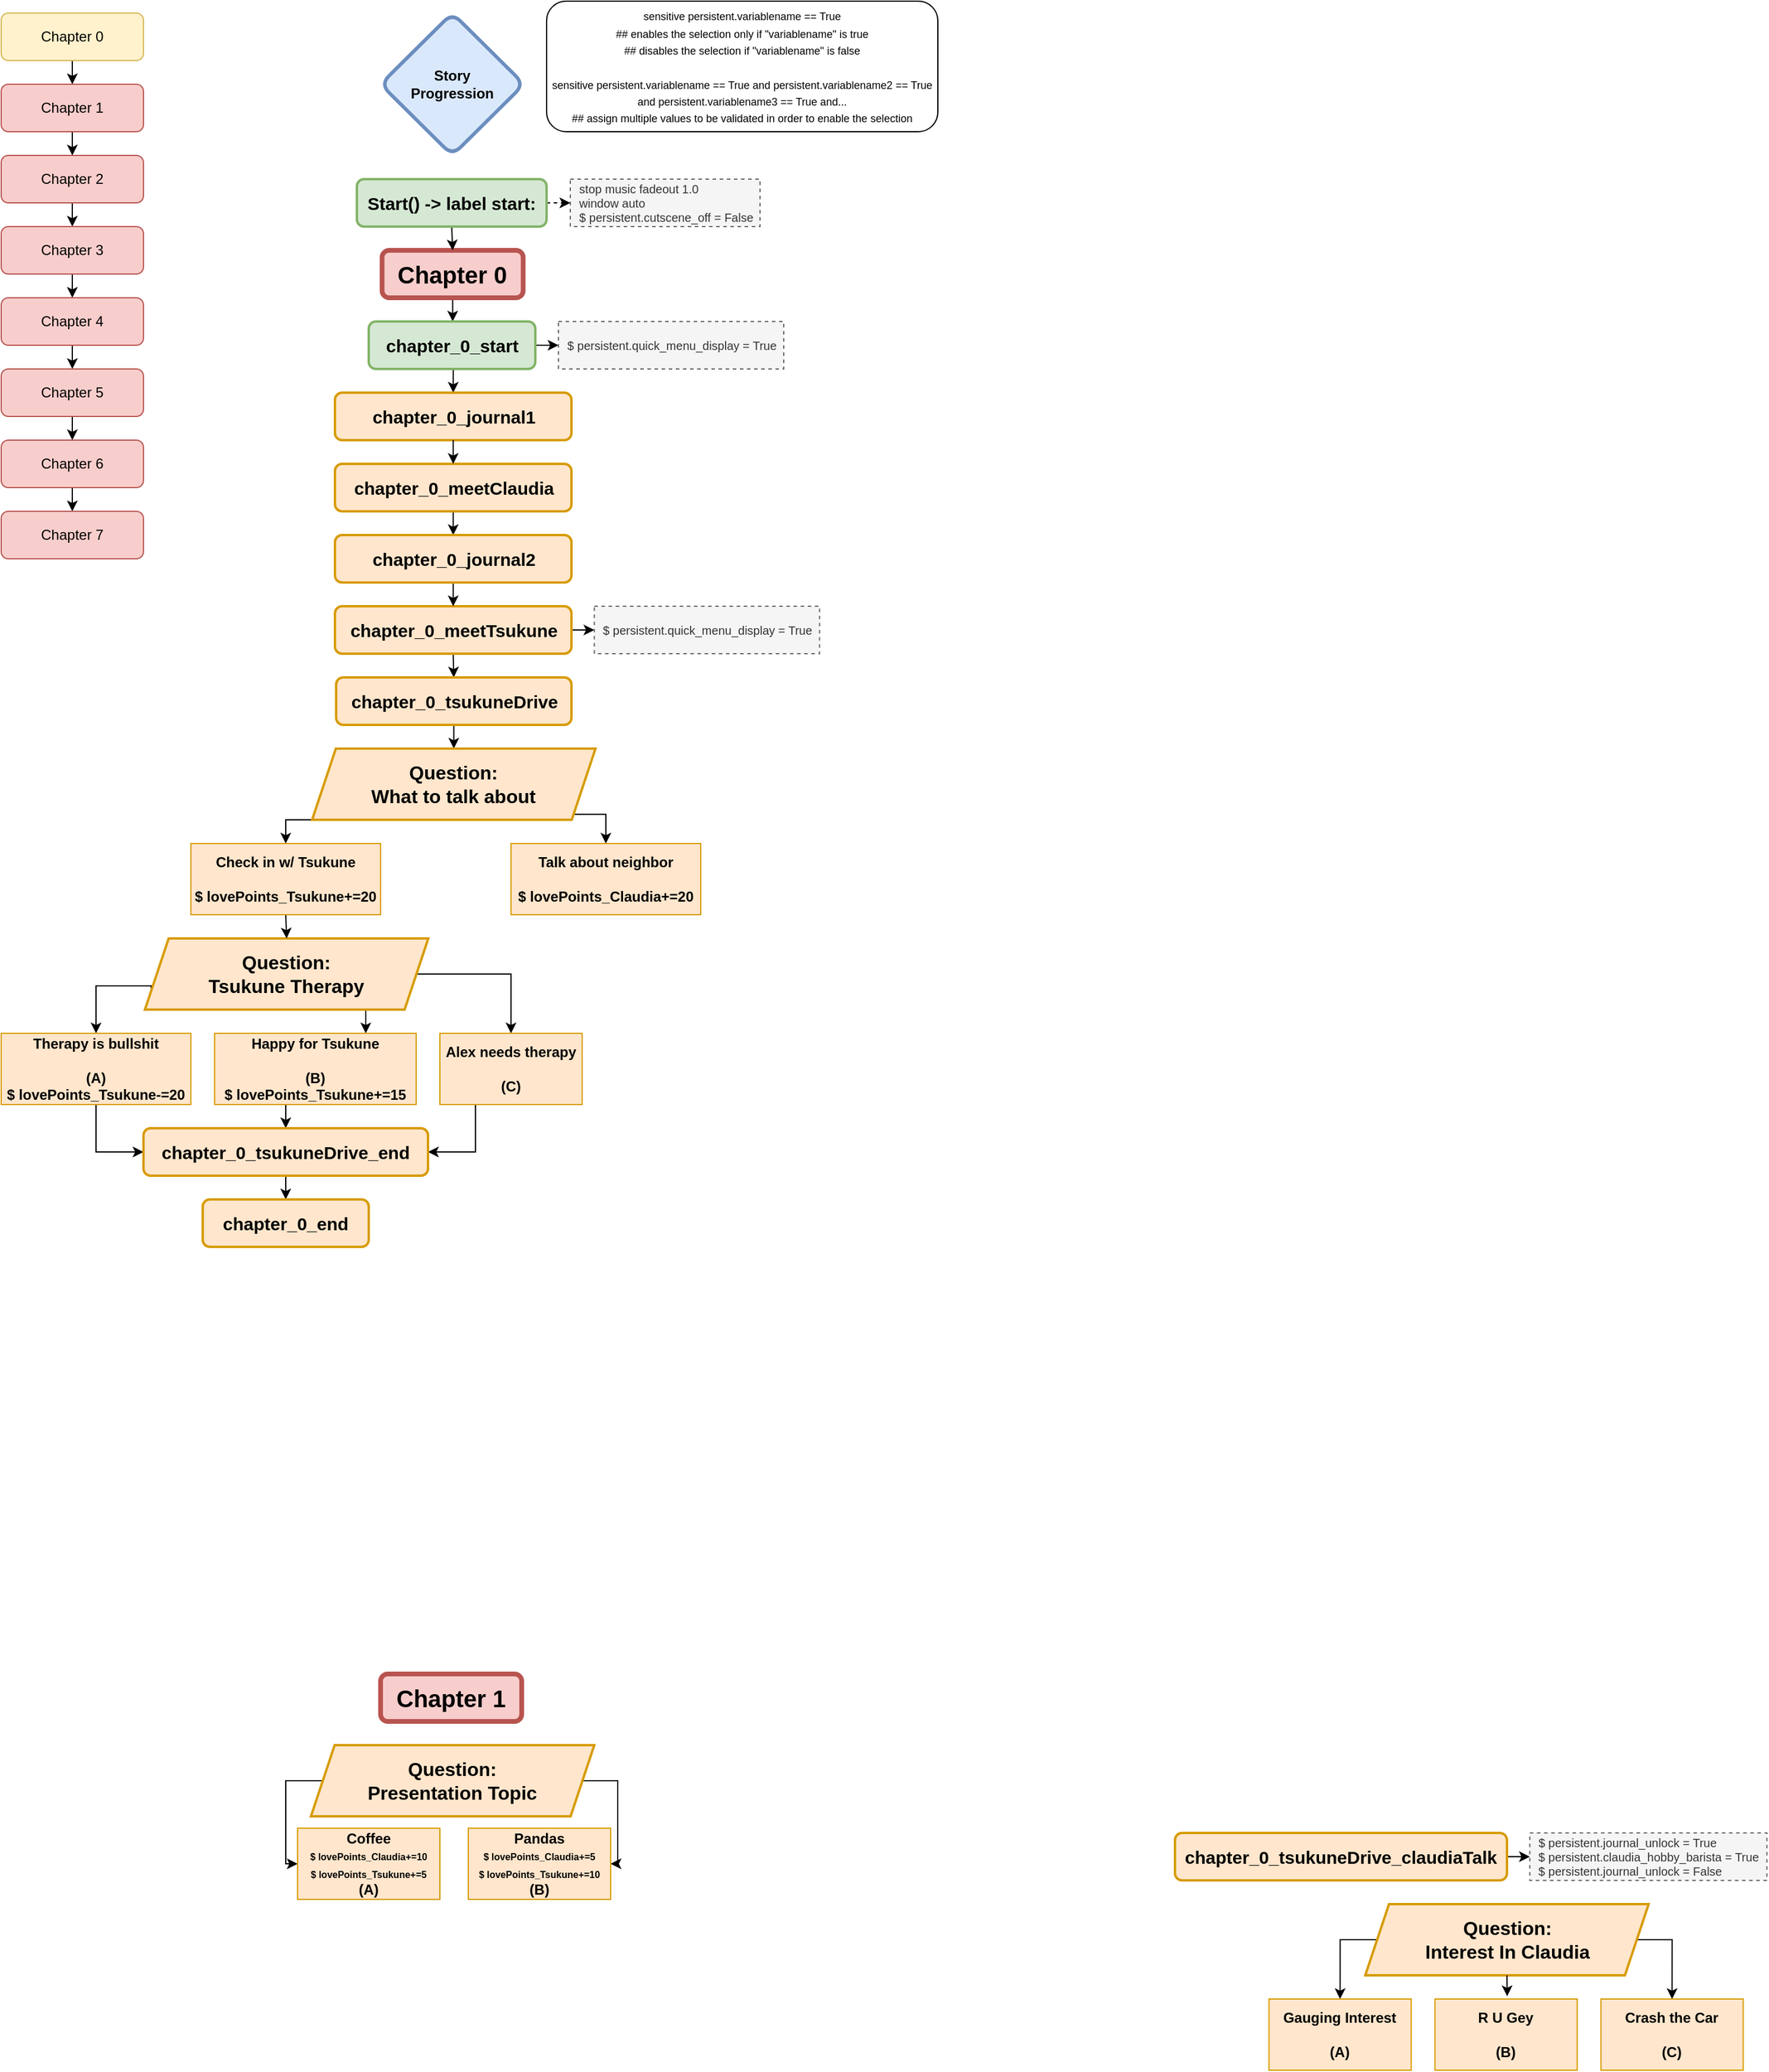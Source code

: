 <mxfile version="28.0.4" pages="5">
  <diagram id="C5RBs43oDa-KdzZeNtuy" name="Story Progression">
    <mxGraphModel dx="515" dy="730" grid="1" gridSize="10" guides="1" tooltips="1" connect="1" arrows="1" fold="1" page="1" pageScale="1" pageWidth="827" pageHeight="1169" math="0" shadow="0">
      <root>
        <mxCell id="WIyWlLk6GJQsqaUBKTNV-0" />
        <mxCell id="WIyWlLk6GJQsqaUBKTNV-1" parent="WIyWlLk6GJQsqaUBKTNV-0" />
        <mxCell id="a7C4wrWiQvOayHZ97LBC-3" value="&lt;div&gt;&lt;span style=&quot;font-size: 9px; background-color: transparent; color: light-dark(rgb(0, 0, 0), rgb(255, 255, 255));&quot;&gt;sensitive persistent.variablename == True&lt;/span&gt;&lt;/div&gt;&lt;div&gt;&lt;font style=&quot;font-size: 9px;&quot;&gt;## enables the selection only if &quot;variablename&quot; is true&lt;br&gt;## disables the selection if &quot;variablename&quot; is false&lt;br&gt;&lt;br&gt;sensitive persistent.variablename == True and persistent.variablename2 == True and persistent.variablename3 == True and...&lt;br&gt;## assign multiple values to be validated in order to enable the selection&lt;/font&gt;&lt;/div&gt;" style="rounded=1;whiteSpace=wrap;html=1;" parent="WIyWlLk6GJQsqaUBKTNV-1" vertex="1">
          <mxGeometry x="480" y="10" width="330" height="110" as="geometry" />
        </mxCell>
        <mxCell id="t5PwKfoNj4lcewj998Gc-20" style="edgeStyle=orthogonalEdgeStyle;rounded=0;orthogonalLoop=1;jettySize=auto;html=1;exitX=0.5;exitY=1;exitDx=0;exitDy=0;entryX=0.5;entryY=0;entryDx=0;entryDy=0;" parent="WIyWlLk6GJQsqaUBKTNV-1" source="t5PwKfoNj4lcewj998Gc-21" target="t5PwKfoNj4lcewj998Gc-28" edge="1">
          <mxGeometry relative="1" as="geometry" />
        </mxCell>
        <mxCell id="t5PwKfoNj4lcewj998Gc-21" value="Chapter 2" style="rounded=1;whiteSpace=wrap;html=1;fontSize=12;glass=0;strokeWidth=1;shadow=0;fillColor=#f8cecc;strokeColor=#b85450;" parent="WIyWlLk6GJQsqaUBKTNV-1" vertex="1">
          <mxGeometry x="20" y="140" width="120" height="40" as="geometry" />
        </mxCell>
        <mxCell id="t5PwKfoNj4lcewj998Gc-22" style="edgeStyle=orthogonalEdgeStyle;rounded=0;orthogonalLoop=1;jettySize=auto;html=1;exitX=0.5;exitY=1;exitDx=0;exitDy=0;entryX=0.5;entryY=0;entryDx=0;entryDy=0;" parent="WIyWlLk6GJQsqaUBKTNV-1" source="t5PwKfoNj4lcewj998Gc-23" target="t5PwKfoNj4lcewj998Gc-21" edge="1">
          <mxGeometry relative="1" as="geometry" />
        </mxCell>
        <mxCell id="t5PwKfoNj4lcewj998Gc-23" value="Chapter 1" style="rounded=1;whiteSpace=wrap;html=1;fontSize=12;glass=0;strokeWidth=1;shadow=0;fillColor=#f8cecc;strokeColor=#b85450;" parent="WIyWlLk6GJQsqaUBKTNV-1" vertex="1">
          <mxGeometry x="20" y="80" width="120" height="40" as="geometry" />
        </mxCell>
        <mxCell id="t5PwKfoNj4lcewj998Gc-24" style="edgeStyle=orthogonalEdgeStyle;rounded=0;orthogonalLoop=1;jettySize=auto;html=1;exitX=0.5;exitY=1;exitDx=0;exitDy=0;entryX=0.5;entryY=0;entryDx=0;entryDy=0;" parent="WIyWlLk6GJQsqaUBKTNV-1" source="t5PwKfoNj4lcewj998Gc-25" target="t5PwKfoNj4lcewj998Gc-23" edge="1">
          <mxGeometry relative="1" as="geometry" />
        </mxCell>
        <mxCell id="t5PwKfoNj4lcewj998Gc-25" value="Chapter 0" style="rounded=1;whiteSpace=wrap;html=1;fontSize=12;glass=0;strokeWidth=1;shadow=0;fillColor=#fff2cc;strokeColor=#d6b656;" parent="WIyWlLk6GJQsqaUBKTNV-1" vertex="1">
          <mxGeometry x="20" y="20" width="120" height="40" as="geometry" />
        </mxCell>
        <mxCell id="t5PwKfoNj4lcewj998Gc-26" value="Story&lt;div&gt;&lt;div&gt;&lt;span style=&quot;background-color: transparent; color: light-dark(rgb(0, 0, 0), rgb(255, 255, 255));&quot;&gt;Progression&lt;/span&gt;&lt;/div&gt;&lt;/div&gt;" style="rhombus;whiteSpace=wrap;html=1;fillColor=#dae8fc;strokeColor=#6c8ebf;perimeterSpacing=10;shadow=0;rounded=1;strokeWidth=3;fontStyle=1" parent="WIyWlLk6GJQsqaUBKTNV-1" vertex="1">
          <mxGeometry x="340" y="20" width="121" height="120" as="geometry" />
        </mxCell>
        <mxCell id="t5PwKfoNj4lcewj998Gc-27" style="edgeStyle=orthogonalEdgeStyle;rounded=0;orthogonalLoop=1;jettySize=auto;html=1;exitX=0.5;exitY=1;exitDx=0;exitDy=0;entryX=0.5;entryY=0;entryDx=0;entryDy=0;" parent="WIyWlLk6GJQsqaUBKTNV-1" source="t5PwKfoNj4lcewj998Gc-28" target="t5PwKfoNj4lcewj998Gc-30" edge="1">
          <mxGeometry relative="1" as="geometry" />
        </mxCell>
        <mxCell id="t5PwKfoNj4lcewj998Gc-28" value="Chapter 3" style="rounded=1;whiteSpace=wrap;html=1;fontSize=12;glass=0;strokeWidth=1;shadow=0;fillColor=#f8cecc;strokeColor=#b85450;" parent="WIyWlLk6GJQsqaUBKTNV-1" vertex="1">
          <mxGeometry x="20" y="200" width="120" height="40" as="geometry" />
        </mxCell>
        <mxCell id="t5PwKfoNj4lcewj998Gc-29" style="edgeStyle=orthogonalEdgeStyle;rounded=0;orthogonalLoop=1;jettySize=auto;html=1;exitX=0.5;exitY=1;exitDx=0;exitDy=0;entryX=0.5;entryY=0;entryDx=0;entryDy=0;" parent="WIyWlLk6GJQsqaUBKTNV-1" source="t5PwKfoNj4lcewj998Gc-30" target="t5PwKfoNj4lcewj998Gc-32" edge="1">
          <mxGeometry relative="1" as="geometry" />
        </mxCell>
        <mxCell id="t5PwKfoNj4lcewj998Gc-30" value="Chapter 4" style="rounded=1;whiteSpace=wrap;html=1;fontSize=12;glass=0;strokeWidth=1;shadow=0;fillColor=#f8cecc;strokeColor=#b85450;" parent="WIyWlLk6GJQsqaUBKTNV-1" vertex="1">
          <mxGeometry x="20" y="260" width="120" height="40" as="geometry" />
        </mxCell>
        <mxCell id="t5PwKfoNj4lcewj998Gc-31" style="edgeStyle=orthogonalEdgeStyle;rounded=0;orthogonalLoop=1;jettySize=auto;html=1;exitX=0.5;exitY=1;exitDx=0;exitDy=0;entryX=0.5;entryY=0;entryDx=0;entryDy=0;" parent="WIyWlLk6GJQsqaUBKTNV-1" source="t5PwKfoNj4lcewj998Gc-32" target="t5PwKfoNj4lcewj998Gc-34" edge="1">
          <mxGeometry relative="1" as="geometry" />
        </mxCell>
        <mxCell id="t5PwKfoNj4lcewj998Gc-32" value="Chapter 5" style="rounded=1;whiteSpace=wrap;html=1;fontSize=12;glass=0;strokeWidth=1;shadow=0;fillColor=#f8cecc;strokeColor=#b85450;" parent="WIyWlLk6GJQsqaUBKTNV-1" vertex="1">
          <mxGeometry x="20" y="320" width="120" height="40" as="geometry" />
        </mxCell>
        <mxCell id="t5PwKfoNj4lcewj998Gc-33" style="edgeStyle=orthogonalEdgeStyle;rounded=0;orthogonalLoop=1;jettySize=auto;html=1;exitX=0.5;exitY=1;exitDx=0;exitDy=0;entryX=0.5;entryY=0;entryDx=0;entryDy=0;" parent="WIyWlLk6GJQsqaUBKTNV-1" source="t5PwKfoNj4lcewj998Gc-34" target="t5PwKfoNj4lcewj998Gc-35" edge="1">
          <mxGeometry relative="1" as="geometry" />
        </mxCell>
        <mxCell id="t5PwKfoNj4lcewj998Gc-34" value="Chapter 6" style="rounded=1;whiteSpace=wrap;html=1;fontSize=12;glass=0;strokeWidth=1;shadow=0;fillColor=#f8cecc;strokeColor=#b85450;" parent="WIyWlLk6GJQsqaUBKTNV-1" vertex="1">
          <mxGeometry x="20" y="380" width="120" height="40" as="geometry" />
        </mxCell>
        <mxCell id="t5PwKfoNj4lcewj998Gc-35" value="Chapter 7" style="rounded=1;whiteSpace=wrap;html=1;fontSize=12;glass=0;strokeWidth=1;shadow=0;fillColor=#f8cecc;strokeColor=#b85450;" parent="WIyWlLk6GJQsqaUBKTNV-1" vertex="1">
          <mxGeometry x="20" y="440" width="120" height="40" as="geometry" />
        </mxCell>
        <mxCell id="t5PwKfoNj4lcewj998Gc-57" value="&amp;nbsp; stop music fadeout 1.0&lt;br&gt;&amp;nbsp; window auto&lt;br&gt;&amp;nbsp; $ persistent.cutscene_off = False" style="rounded=0;whiteSpace=wrap;html=1;dashed=1;fillColor=#f5f5f5;strokeColor=#666666;fontColor=#333333;align=left;fontSize=10;" parent="WIyWlLk6GJQsqaUBKTNV-1" vertex="1">
          <mxGeometry x="500" y="160" width="160" height="40" as="geometry" />
        </mxCell>
        <mxCell id="t5PwKfoNj4lcewj998Gc-62" style="edgeStyle=orthogonalEdgeStyle;rounded=0;orthogonalLoop=1;jettySize=auto;html=1;entryX=0;entryY=0.5;entryDx=0;entryDy=0;curved=0;dashed=1;exitX=1;exitY=0.5;exitDx=0;exitDy=0;" parent="WIyWlLk6GJQsqaUBKTNV-1" source="t5PwKfoNj4lcewj998Gc-69" target="t5PwKfoNj4lcewj998Gc-57" edge="1">
          <mxGeometry relative="1" as="geometry">
            <mxPoint x="490.5" y="150.0" as="sourcePoint" />
          </mxGeometry>
        </mxCell>
        <mxCell id="t5PwKfoNj4lcewj998Gc-68" style="edgeStyle=orthogonalEdgeStyle;rounded=0;orthogonalLoop=1;jettySize=auto;html=1;entryX=0.5;entryY=0;entryDx=0;entryDy=0;" parent="WIyWlLk6GJQsqaUBKTNV-1" source="t5PwKfoNj4lcewj998Gc-65" target="t5PwKfoNj4lcewj998Gc-67" edge="1">
          <mxGeometry relative="1" as="geometry" />
        </mxCell>
        <mxCell id="t5PwKfoNj4lcewj998Gc-65" value="&lt;font style=&quot;font-size: 20px;&quot;&gt;Chapter 0&lt;/font&gt;" style="rounded=1;whiteSpace=wrap;html=1;fontSize=15;glass=0;strokeWidth=4;shadow=0;fillColor=#f8cecc;strokeColor=#b85450;fontStyle=1" parent="WIyWlLk6GJQsqaUBKTNV-1" vertex="1">
          <mxGeometry x="341.25" y="220" width="119" height="40" as="geometry" />
        </mxCell>
        <mxCell id="U5D13geEEuSproZ98-ho-17" style="edgeStyle=orthogonalEdgeStyle;rounded=0;orthogonalLoop=1;jettySize=auto;html=1;exitX=0.5;exitY=1;exitDx=0;exitDy=0;entryX=0.5;entryY=0;entryDx=0;entryDy=0;fillColor=#ffe6cc;strokeColor=light-dark(#000000, #996500);" parent="WIyWlLk6GJQsqaUBKTNV-1" source="t5PwKfoNj4lcewj998Gc-67" target="whxMkYv3ltNgA1qONIYG-0" edge="1">
          <mxGeometry relative="1" as="geometry" />
        </mxCell>
        <mxCell id="U5D13geEEuSproZ98-ho-24" style="edgeStyle=orthogonalEdgeStyle;rounded=0;orthogonalLoop=1;jettySize=auto;html=1;exitX=1;exitY=0.5;exitDx=0;exitDy=0;entryX=0;entryY=0.5;entryDx=0;entryDy=0;" parent="WIyWlLk6GJQsqaUBKTNV-1" source="t5PwKfoNj4lcewj998Gc-67" target="U5D13geEEuSproZ98-ho-23" edge="1">
          <mxGeometry relative="1" as="geometry" />
        </mxCell>
        <mxCell id="t5PwKfoNj4lcewj998Gc-67" value="&lt;div&gt;&lt;span style=&quot;background-color: transparent; color: light-dark(rgb(0, 0, 0), rgb(255, 255, 255));&quot;&gt;chapter_0_start&lt;/span&gt;&lt;/div&gt;" style="rounded=1;whiteSpace=wrap;html=1;fontSize=15;glass=0;strokeWidth=2;shadow=0;fillColor=#d5e8d4;strokeColor=#82b366;fontStyle=1" parent="WIyWlLk6GJQsqaUBKTNV-1" vertex="1">
          <mxGeometry x="330" y="280" width="140.5" height="40" as="geometry" />
        </mxCell>
        <mxCell id="whxMkYv3ltNgA1qONIYG-30" style="edgeStyle=orthogonalEdgeStyle;rounded=0;orthogonalLoop=1;jettySize=auto;html=1;exitX=0.5;exitY=1;exitDx=0;exitDy=0;entryX=0.5;entryY=0;entryDx=0;entryDy=0;" edge="1" parent="WIyWlLk6GJQsqaUBKTNV-1" source="t5PwKfoNj4lcewj998Gc-69" target="t5PwKfoNj4lcewj998Gc-65">
          <mxGeometry relative="1" as="geometry" />
        </mxCell>
        <mxCell id="t5PwKfoNj4lcewj998Gc-69" value="Start() -&amp;gt; label start:" style="rounded=1;whiteSpace=wrap;html=1;fontSize=15;glass=0;strokeWidth=2;shadow=0;fillColor=#d5e8d4;strokeColor=#82b366;fontStyle=1" parent="WIyWlLk6GJQsqaUBKTNV-1" vertex="1">
          <mxGeometry x="320" y="160" width="160" height="40" as="geometry" />
        </mxCell>
        <mxCell id="U5D13geEEuSproZ98-ho-20" style="edgeStyle=orthogonalEdgeStyle;rounded=0;orthogonalLoop=1;jettySize=auto;html=1;exitX=0.5;exitY=1;exitDx=0;exitDy=0;entryX=0.5;entryY=0;entryDx=0;entryDy=0;fillColor=#ffe6cc;strokeColor=light-dark(#000000, #996500);" parent="WIyWlLk6GJQsqaUBKTNV-1" source="U5D13geEEuSproZ98-ho-16" target="U5D13geEEuSproZ98-ho-18" edge="1">
          <mxGeometry relative="1" as="geometry" />
        </mxCell>
        <mxCell id="U5D13geEEuSproZ98-ho-26" style="edgeStyle=orthogonalEdgeStyle;rounded=0;orthogonalLoop=1;jettySize=auto;html=1;exitX=1;exitY=0.5;exitDx=0;exitDy=0;entryX=0;entryY=0.5;entryDx=0;entryDy=0;" parent="WIyWlLk6GJQsqaUBKTNV-1" source="U5D13geEEuSproZ98-ho-16" target="U5D13geEEuSproZ98-ho-25" edge="1">
          <mxGeometry relative="1" as="geometry">
            <mxPoint x="520.25" y="780" as="targetPoint" />
          </mxGeometry>
        </mxCell>
        <mxCell id="U5D13geEEuSproZ98-ho-16" value="chapter_0_meetTsukune" style="rounded=1;whiteSpace=wrap;html=1;fontSize=15;glass=0;strokeWidth=2;shadow=0;fillColor=#ffe6cc;strokeColor=#d79b00;fontStyle=1" parent="WIyWlLk6GJQsqaUBKTNV-1" vertex="1">
          <mxGeometry x="301.5" y="520" width="199.5" height="40" as="geometry" />
        </mxCell>
        <mxCell id="whxMkYv3ltNgA1qONIYG-7" style="edgeStyle=orthogonalEdgeStyle;rounded=0;orthogonalLoop=1;jettySize=auto;html=1;exitX=0.5;exitY=1;exitDx=0;exitDy=0;entryX=0.5;entryY=0;entryDx=0;entryDy=0;" edge="1" parent="WIyWlLk6GJQsqaUBKTNV-1" source="U5D13geEEuSproZ98-ho-18" target="whxMkYv3ltNgA1qONIYG-6">
          <mxGeometry relative="1" as="geometry" />
        </mxCell>
        <mxCell id="U5D13geEEuSproZ98-ho-18" value="&lt;div&gt;&lt;span style=&quot;background-color: transparent; color: light-dark(rgb(0, 0, 0), rgb(255, 255, 255));&quot;&gt;chapter_0_tsukuneDrive&lt;/span&gt;&lt;/div&gt;" style="rounded=1;whiteSpace=wrap;html=1;fontSize=15;glass=0;strokeWidth=2;shadow=0;fillColor=#ffe6cc;strokeColor=#d79b00;fontStyle=1" parent="WIyWlLk6GJQsqaUBKTNV-1" vertex="1">
          <mxGeometry x="302.5" y="580" width="198.5" height="40" as="geometry" />
        </mxCell>
        <mxCell id="whxMkYv3ltNgA1qONIYG-20" style="edgeStyle=orthogonalEdgeStyle;rounded=0;orthogonalLoop=1;jettySize=auto;html=1;exitX=1;exitY=0.5;exitDx=0;exitDy=0;entryX=0.5;entryY=0;entryDx=0;entryDy=0;" edge="1" parent="WIyWlLk6GJQsqaUBKTNV-1" source="U5D13geEEuSproZ98-ho-21" target="U5D13geEEuSproZ98-ho-28">
          <mxGeometry relative="1" as="geometry">
            <Array as="points">
              <mxPoint x="450" y="830" />
            </Array>
          </mxGeometry>
        </mxCell>
        <mxCell id="whxMkYv3ltNgA1qONIYG-25" style="edgeStyle=orthogonalEdgeStyle;rounded=0;orthogonalLoop=1;jettySize=auto;html=1;exitX=0;exitY=0.75;exitDx=0;exitDy=0;entryX=0.5;entryY=0;entryDx=0;entryDy=0;" edge="1" parent="WIyWlLk6GJQsqaUBKTNV-1" source="U5D13geEEuSproZ98-ho-21" target="U5D13geEEuSproZ98-ho-27">
          <mxGeometry relative="1" as="geometry">
            <Array as="points">
              <mxPoint x="147" y="840" />
              <mxPoint x="100" y="840" />
            </Array>
          </mxGeometry>
        </mxCell>
        <mxCell id="whxMkYv3ltNgA1qONIYG-26" style="edgeStyle=orthogonalEdgeStyle;rounded=0;orthogonalLoop=1;jettySize=auto;html=1;exitX=0.75;exitY=1;exitDx=0;exitDy=0;entryX=0.75;entryY=0;entryDx=0;entryDy=0;" edge="1" parent="WIyWlLk6GJQsqaUBKTNV-1" source="U5D13geEEuSproZ98-ho-21" target="U5D13geEEuSproZ98-ho-29">
          <mxGeometry relative="1" as="geometry" />
        </mxCell>
        <mxCell id="U5D13geEEuSproZ98-ho-21" value="&lt;b&gt;&lt;font&gt;Question:&lt;br&gt;Tsukune Therapy&lt;/font&gt;&lt;/b&gt;" style="shape=parallelogram;perimeter=parallelogramPerimeter;whiteSpace=wrap;html=1;fixedSize=1;fillColor=#ffe6cc;strokeColor=#d79b00;strokeWidth=2;fontSize=16;" parent="WIyWlLk6GJQsqaUBKTNV-1" vertex="1">
          <mxGeometry x="141.25" y="800" width="239" height="60" as="geometry" />
        </mxCell>
        <mxCell id="U5D13geEEuSproZ98-ho-23" value="&amp;nbsp;&amp;nbsp;$ persistent.quick_menu_display = True" style="rounded=0;whiteSpace=wrap;html=1;dashed=1;fillColor=#f5f5f5;strokeColor=#666666;fontColor=#333333;align=left;fontSize=10;" parent="WIyWlLk6GJQsqaUBKTNV-1" vertex="1">
          <mxGeometry x="490" y="280" width="190" height="40" as="geometry" />
        </mxCell>
        <mxCell id="U5D13geEEuSproZ98-ho-25" value="&amp;nbsp;&amp;nbsp;$ persistent.quick_menu_display = True" style="rounded=0;whiteSpace=wrap;html=1;dashed=1;fillColor=#f5f5f5;strokeColor=#666666;fontColor=#333333;align=left;fontSize=10;" parent="WIyWlLk6GJQsqaUBKTNV-1" vertex="1">
          <mxGeometry x="520.25" y="520" width="190" height="40" as="geometry" />
        </mxCell>
        <mxCell id="whxMkYv3ltNgA1qONIYG-27" style="edgeStyle=orthogonalEdgeStyle;rounded=0;orthogonalLoop=1;jettySize=auto;html=1;exitX=0.5;exitY=1;exitDx=0;exitDy=0;entryX=0;entryY=0.5;entryDx=0;entryDy=0;" edge="1" parent="WIyWlLk6GJQsqaUBKTNV-1" source="U5D13geEEuSproZ98-ho-27" target="vF0wNgT5Vav5AlTbMjVH-10">
          <mxGeometry relative="1" as="geometry" />
        </mxCell>
        <mxCell id="U5D13geEEuSproZ98-ho-27" value="Therapy is bullshit&lt;br&gt;&lt;br&gt;&lt;div&gt;(A)&lt;br&gt;$ lovePoints_Tsukune-=20&lt;/div&gt;" style="rounded=0;whiteSpace=wrap;html=1;fillColor=#ffe6cc;strokeColor=#d79b00;fontStyle=1" parent="WIyWlLk6GJQsqaUBKTNV-1" vertex="1">
          <mxGeometry x="20" y="880" width="160" height="60" as="geometry" />
        </mxCell>
        <mxCell id="whxMkYv3ltNgA1qONIYG-29" style="edgeStyle=orthogonalEdgeStyle;rounded=0;orthogonalLoop=1;jettySize=auto;html=1;exitX=0.25;exitY=1;exitDx=0;exitDy=0;entryX=1;entryY=0.5;entryDx=0;entryDy=0;" edge="1" parent="WIyWlLk6GJQsqaUBKTNV-1" source="U5D13geEEuSproZ98-ho-28" target="vF0wNgT5Vav5AlTbMjVH-10">
          <mxGeometry relative="1" as="geometry" />
        </mxCell>
        <mxCell id="U5D13geEEuSproZ98-ho-28" value="Alex needs therapy&lt;br&gt;&lt;br&gt;&lt;div&gt;(C)&lt;/div&gt;" style="rounded=0;whiteSpace=wrap;html=1;fillColor=#ffe6cc;strokeColor=#d79b00;fontStyle=1" parent="WIyWlLk6GJQsqaUBKTNV-1" vertex="1">
          <mxGeometry x="390" y="880" width="120" height="60" as="geometry" />
        </mxCell>
        <mxCell id="whxMkYv3ltNgA1qONIYG-28" style="edgeStyle=orthogonalEdgeStyle;rounded=0;orthogonalLoop=1;jettySize=auto;html=1;exitX=0.25;exitY=1;exitDx=0;exitDy=0;entryX=0.5;entryY=0;entryDx=0;entryDy=0;" edge="1" parent="WIyWlLk6GJQsqaUBKTNV-1" source="U5D13geEEuSproZ98-ho-29" target="vF0wNgT5Vav5AlTbMjVH-10">
          <mxGeometry relative="1" as="geometry" />
        </mxCell>
        <mxCell id="U5D13geEEuSproZ98-ho-29" value="Happy for Tsukune&lt;br&gt;&lt;br&gt;&lt;div&gt;(B)&lt;/div&gt;&lt;div&gt;$ lovePoints_Tsukune+=15&lt;/div&gt;" style="rounded=0;whiteSpace=wrap;html=1;fillColor=#ffe6cc;strokeColor=#d79b00;fontStyle=1" parent="WIyWlLk6GJQsqaUBKTNV-1" vertex="1">
          <mxGeometry x="200" y="880" width="170" height="60" as="geometry" />
        </mxCell>
        <mxCell id="U5D13geEEuSproZ98-ho-41" style="edgeStyle=orthogonalEdgeStyle;rounded=0;orthogonalLoop=1;jettySize=auto;html=1;exitX=1;exitY=0.5;exitDx=0;exitDy=0;entryX=0;entryY=0.5;entryDx=0;entryDy=0;" parent="WIyWlLk6GJQsqaUBKTNV-1" source="U5D13geEEuSproZ98-ho-34" target="U5D13geEEuSproZ98-ho-39" edge="1">
          <mxGeometry relative="1" as="geometry" />
        </mxCell>
        <mxCell id="U5D13geEEuSproZ98-ho-34" value="chapter_0_tsukuneDrive_claudiaTalk" style="rounded=1;whiteSpace=wrap;html=1;fontSize=15;glass=0;strokeWidth=2;shadow=0;fillColor=#ffe6cc;strokeColor=#d79b00;fontStyle=1" parent="WIyWlLk6GJQsqaUBKTNV-1" vertex="1">
          <mxGeometry x="1010" y="1554" width="280" height="40" as="geometry" />
        </mxCell>
        <mxCell id="U5D13geEEuSproZ98-ho-39" value="&amp;nbsp;&amp;nbsp;&lt;span style=&quot;background-color: transparent;&quot;&gt;$ persistent.journal_unlock = True&lt;/span&gt;&lt;div&gt;&amp;nbsp; $ persistent.claudia_hobby_barista = True&lt;/div&gt;&lt;div&gt;&amp;nbsp; $ persistent.journal_unlock = False&lt;/div&gt;" style="rounded=0;whiteSpace=wrap;html=1;dashed=1;fillColor=#f5f5f5;strokeColor=#666666;fontColor=#333333;align=left;fontSize=10;" parent="WIyWlLk6GJQsqaUBKTNV-1" vertex="1">
          <mxGeometry x="1309.25" y="1554" width="200" height="40" as="geometry" />
        </mxCell>
        <mxCell id="vF0wNgT5Vav5AlTbMjVH-0" style="edgeStyle=orthogonalEdgeStyle;rounded=0;orthogonalLoop=1;jettySize=auto;html=1;exitX=1;exitY=0.5;exitDx=0;exitDy=0;entryX=0.5;entryY=0;entryDx=0;entryDy=0;fillColor=#ffe6cc;strokeColor=#000000;" parent="WIyWlLk6GJQsqaUBKTNV-1" source="vF0wNgT5Vav5AlTbMjVH-2" target="vF0wNgT5Vav5AlTbMjVH-4" edge="1">
          <mxGeometry relative="1" as="geometry">
            <mxPoint x="1429.25" y="1684" as="targetPoint" />
            <Array as="points">
              <mxPoint x="1429.25" y="1644" />
            </Array>
          </mxGeometry>
        </mxCell>
        <mxCell id="vF0wNgT5Vav5AlTbMjVH-1" style="edgeStyle=orthogonalEdgeStyle;rounded=0;orthogonalLoop=1;jettySize=auto;html=1;exitX=0;exitY=0.5;exitDx=0;exitDy=0;entryX=0.5;entryY=0;entryDx=0;entryDy=0;fillColor=#ffe6cc;strokeColor=#000000;" parent="WIyWlLk6GJQsqaUBKTNV-1" source="vF0wNgT5Vav5AlTbMjVH-2" target="vF0wNgT5Vav5AlTbMjVH-3" edge="1">
          <mxGeometry relative="1" as="geometry">
            <mxPoint x="1149.25" y="1684" as="targetPoint" />
            <Array as="points">
              <mxPoint x="1149.25" y="1644" />
            </Array>
          </mxGeometry>
        </mxCell>
        <mxCell id="vF0wNgT5Vav5AlTbMjVH-2" value="&lt;font style=&quot;&quot;&gt;&lt;b&gt;Question:&lt;/b&gt;&lt;br&gt;&lt;b&gt;Interest In Claudia&lt;/b&gt;&lt;/font&gt;" style="shape=parallelogram;perimeter=parallelogramPerimeter;whiteSpace=wrap;html=1;fixedSize=1;fillColor=#ffe6cc;strokeColor=#d79b00;strokeWidth=2;fontSize=16;" parent="WIyWlLk6GJQsqaUBKTNV-1" vertex="1">
          <mxGeometry x="1170.5" y="1614" width="239" height="60" as="geometry" />
        </mxCell>
        <mxCell id="vF0wNgT5Vav5AlTbMjVH-3" value="Gauging Interest&lt;br&gt;&lt;div&gt;&lt;br&gt;(A)&lt;/div&gt;" style="rounded=0;whiteSpace=wrap;html=1;fillColor=#ffe6cc;strokeColor=#d79b00;fontStyle=1" parent="WIyWlLk6GJQsqaUBKTNV-1" vertex="1">
          <mxGeometry x="1089.25" y="1694" width="120" height="60" as="geometry" />
        </mxCell>
        <mxCell id="vF0wNgT5Vav5AlTbMjVH-4" value="Crash the Car&lt;br&gt;&lt;br&gt;&lt;div&gt;(C)&lt;/div&gt;" style="rounded=0;whiteSpace=wrap;html=1;fillColor=#ffe6cc;strokeColor=#d79b00;fontStyle=1" parent="WIyWlLk6GJQsqaUBKTNV-1" vertex="1">
          <mxGeometry x="1369.25" y="1694" width="120" height="60" as="geometry" />
        </mxCell>
        <mxCell id="vF0wNgT5Vav5AlTbMjVH-5" value="R U Gey&lt;br&gt;&lt;br&gt;&lt;div&gt;(B)&lt;/div&gt;" style="rounded=0;whiteSpace=wrap;html=1;fillColor=#ffe6cc;strokeColor=#d79b00;fontStyle=1" parent="WIyWlLk6GJQsqaUBKTNV-1" vertex="1">
          <mxGeometry x="1229.25" y="1694" width="120" height="60" as="geometry" />
        </mxCell>
        <mxCell id="vF0wNgT5Vav5AlTbMjVH-6" style="edgeStyle=orthogonalEdgeStyle;rounded=0;orthogonalLoop=1;jettySize=auto;html=1;exitX=0.5;exitY=1;exitDx=0;exitDy=0;entryX=0.508;entryY=-0.04;entryDx=0;entryDy=0;entryPerimeter=0;fontStyle=1;fillColor=#ffe6cc;strokeColor=#000000;" parent="WIyWlLk6GJQsqaUBKTNV-1" source="vF0wNgT5Vav5AlTbMjVH-2" target="vF0wNgT5Vav5AlTbMjVH-5" edge="1">
          <mxGeometry relative="1" as="geometry" />
        </mxCell>
        <mxCell id="vF0wNgT5Vav5AlTbMjVH-13" style="edgeStyle=orthogonalEdgeStyle;rounded=0;orthogonalLoop=1;jettySize=auto;html=1;exitX=0.5;exitY=1;exitDx=0;exitDy=0;entryX=0.5;entryY=0;entryDx=0;entryDy=0;" parent="WIyWlLk6GJQsqaUBKTNV-1" source="vF0wNgT5Vav5AlTbMjVH-10" target="vF0wNgT5Vav5AlTbMjVH-12" edge="1">
          <mxGeometry relative="1" as="geometry" />
        </mxCell>
        <mxCell id="vF0wNgT5Vav5AlTbMjVH-10" value="chapter_0_tsukuneDrive_end" style="rounded=1;whiteSpace=wrap;html=1;fontSize=15;glass=0;strokeWidth=2;shadow=0;fillColor=#ffe6cc;strokeColor=#d79b00;fontStyle=1" parent="WIyWlLk6GJQsqaUBKTNV-1" vertex="1">
          <mxGeometry x="140" y="960" width="240" height="40" as="geometry" />
        </mxCell>
        <mxCell id="vF0wNgT5Vav5AlTbMjVH-12" value="chapter_0_end" style="rounded=1;whiteSpace=wrap;html=1;fontSize=15;glass=0;strokeWidth=2;shadow=0;fillColor=#ffe6cc;strokeColor=#d79b00;fontStyle=1" parent="WIyWlLk6GJQsqaUBKTNV-1" vertex="1">
          <mxGeometry x="190" y="1020" width="140" height="40" as="geometry" />
        </mxCell>
        <mxCell id="ZdaJ2yf75kyhhVWWw3rS-0" style="edgeStyle=orthogonalEdgeStyle;rounded=0;orthogonalLoop=1;jettySize=auto;html=1;exitX=1;exitY=0.5;exitDx=0;exitDy=0;entryX=1;entryY=0.5;entryDx=0;entryDy=0;fillColor=#ffe6cc;strokeColor=#000000;" parent="WIyWlLk6GJQsqaUBKTNV-1" source="ZdaJ2yf75kyhhVWWw3rS-2" target="ZdaJ2yf75kyhhVWWw3rS-4" edge="1">
          <mxGeometry relative="1" as="geometry">
            <mxPoint x="540" y="1550" as="targetPoint" />
            <Array as="points">
              <mxPoint x="540" y="1510" />
              <mxPoint x="540" y="1580" />
            </Array>
          </mxGeometry>
        </mxCell>
        <mxCell id="ZdaJ2yf75kyhhVWWw3rS-1" style="edgeStyle=orthogonalEdgeStyle;rounded=0;orthogonalLoop=1;jettySize=auto;html=1;exitX=0;exitY=0.5;exitDx=0;exitDy=0;entryX=0;entryY=0.5;entryDx=0;entryDy=0;fillColor=#ffe6cc;strokeColor=#000000;" parent="WIyWlLk6GJQsqaUBKTNV-1" source="ZdaJ2yf75kyhhVWWw3rS-2" target="ZdaJ2yf75kyhhVWWw3rS-3" edge="1">
          <mxGeometry relative="1" as="geometry">
            <mxPoint x="260" y="1550" as="targetPoint" />
            <Array as="points">
              <mxPoint x="260" y="1510" />
              <mxPoint x="260" y="1580" />
            </Array>
          </mxGeometry>
        </mxCell>
        <mxCell id="ZdaJ2yf75kyhhVWWw3rS-2" value="&lt;font style=&quot;&quot;&gt;&lt;b&gt;Question:&lt;/b&gt;&lt;br&gt;&lt;/font&gt;&lt;div&gt;&lt;font style=&quot;&quot;&gt;&lt;b&gt;Presentation Topic&lt;/b&gt;&lt;/font&gt;&lt;/div&gt;" style="shape=parallelogram;perimeter=parallelogramPerimeter;whiteSpace=wrap;html=1;fixedSize=1;fillColor=#ffe6cc;strokeColor=#d79b00;strokeWidth=2;fontSize=16;" parent="WIyWlLk6GJQsqaUBKTNV-1" vertex="1">
          <mxGeometry x="281.25" y="1480" width="239" height="60" as="geometry" />
        </mxCell>
        <mxCell id="ZdaJ2yf75kyhhVWWw3rS-3" value="&lt;div&gt;Coffee&lt;/div&gt;&lt;div&gt;&lt;div&gt;&lt;font style=&quot;font-size: 8px;&quot;&gt;$ lovePoints_Claudia+=10&lt;/font&gt;&lt;/div&gt;&lt;div&gt;&lt;font style=&quot;font-size: 8px;&quot;&gt;$ lovePoints_Tsukune+=5&lt;/font&gt;&lt;/div&gt;(A)&lt;/div&gt;" style="rounded=0;whiteSpace=wrap;html=1;fillColor=#ffe6cc;strokeColor=#d79b00;fontStyle=1;align=center;" parent="WIyWlLk6GJQsqaUBKTNV-1" vertex="1">
          <mxGeometry x="270" y="1550" width="120" height="60" as="geometry" />
        </mxCell>
        <mxCell id="ZdaJ2yf75kyhhVWWw3rS-4" value="Pandas&lt;div&gt;&lt;span style=&quot;font-size: 8px;&quot;&gt;$ lovePoints_Claudia+=5&lt;/span&gt;&lt;br&gt;&lt;span style=&quot;font-size: 8px;&quot;&gt;$ lovePoints_Tsukune+=10&lt;/span&gt;&lt;br&gt;(B)&lt;/div&gt;" style="rounded=0;whiteSpace=wrap;html=1;fillColor=#ffe6cc;strokeColor=#d79b00;fontStyle=1" parent="WIyWlLk6GJQsqaUBKTNV-1" vertex="1">
          <mxGeometry x="414" y="1550" width="120" height="60" as="geometry" />
        </mxCell>
        <mxCell id="ZdaJ2yf75kyhhVWWw3rS-7" value="&lt;font style=&quot;font-size: 20px;&quot;&gt;Chapter 1&lt;/font&gt;" style="rounded=1;whiteSpace=wrap;html=1;fontSize=15;glass=0;strokeWidth=4;shadow=0;fillColor=#f8cecc;strokeColor=#b85450;fontStyle=1" parent="WIyWlLk6GJQsqaUBKTNV-1" vertex="1">
          <mxGeometry x="340" y="1420" width="119" height="40" as="geometry" />
        </mxCell>
        <mxCell id="whxMkYv3ltNgA1qONIYG-0" value="chapter_0_journal1" style="rounded=1;whiteSpace=wrap;html=1;fontSize=15;glass=0;strokeWidth=2;shadow=0;fillColor=#ffe6cc;strokeColor=#d79b00;fontStyle=1" vertex="1" parent="WIyWlLk6GJQsqaUBKTNV-1">
          <mxGeometry x="301.5" y="340" width="199.5" height="40" as="geometry" />
        </mxCell>
        <mxCell id="whxMkYv3ltNgA1qONIYG-4" style="edgeStyle=orthogonalEdgeStyle;rounded=0;orthogonalLoop=1;jettySize=auto;html=1;exitX=0.5;exitY=1;exitDx=0;exitDy=0;entryX=0.5;entryY=0;entryDx=0;entryDy=0;" edge="1" parent="WIyWlLk6GJQsqaUBKTNV-1" source="whxMkYv3ltNgA1qONIYG-1" target="whxMkYv3ltNgA1qONIYG-3">
          <mxGeometry relative="1" as="geometry" />
        </mxCell>
        <mxCell id="whxMkYv3ltNgA1qONIYG-1" value="chapter_0_meetClaudia" style="rounded=1;whiteSpace=wrap;html=1;fontSize=15;glass=0;strokeWidth=2;shadow=0;fillColor=#ffe6cc;strokeColor=#d79b00;fontStyle=1" vertex="1" parent="WIyWlLk6GJQsqaUBKTNV-1">
          <mxGeometry x="301.5" y="400" width="199.5" height="40" as="geometry" />
        </mxCell>
        <mxCell id="whxMkYv3ltNgA1qONIYG-2" style="edgeStyle=orthogonalEdgeStyle;rounded=0;orthogonalLoop=1;jettySize=auto;html=1;exitX=0.5;exitY=1;exitDx=0;exitDy=0;entryX=0.5;entryY=0;entryDx=0;entryDy=0;" edge="1" parent="WIyWlLk6GJQsqaUBKTNV-1" source="whxMkYv3ltNgA1qONIYG-0" target="whxMkYv3ltNgA1qONIYG-1">
          <mxGeometry relative="1" as="geometry" />
        </mxCell>
        <mxCell id="whxMkYv3ltNgA1qONIYG-5" style="edgeStyle=orthogonalEdgeStyle;rounded=0;orthogonalLoop=1;jettySize=auto;html=1;exitX=0.5;exitY=1;exitDx=0;exitDy=0;entryX=0.5;entryY=0;entryDx=0;entryDy=0;" edge="1" parent="WIyWlLk6GJQsqaUBKTNV-1" source="whxMkYv3ltNgA1qONIYG-3" target="U5D13geEEuSproZ98-ho-16">
          <mxGeometry relative="1" as="geometry" />
        </mxCell>
        <mxCell id="whxMkYv3ltNgA1qONIYG-3" value="chapter_0_journal2" style="rounded=1;whiteSpace=wrap;html=1;fontSize=15;glass=0;strokeWidth=2;shadow=0;fillColor=#ffe6cc;strokeColor=#d79b00;fontStyle=1" vertex="1" parent="WIyWlLk6GJQsqaUBKTNV-1">
          <mxGeometry x="301.5" y="460" width="199.5" height="40" as="geometry" />
        </mxCell>
        <mxCell id="whxMkYv3ltNgA1qONIYG-17" style="edgeStyle=orthogonalEdgeStyle;rounded=0;orthogonalLoop=1;jettySize=auto;html=1;exitX=0;exitY=1;exitDx=0;exitDy=0;entryX=0.5;entryY=0;entryDx=0;entryDy=0;" edge="1" parent="WIyWlLk6GJQsqaUBKTNV-1" source="whxMkYv3ltNgA1qONIYG-6" target="whxMkYv3ltNgA1qONIYG-11">
          <mxGeometry relative="1" as="geometry" />
        </mxCell>
        <mxCell id="whxMkYv3ltNgA1qONIYG-19" style="edgeStyle=orthogonalEdgeStyle;rounded=0;orthogonalLoop=1;jettySize=auto;html=1;exitX=1;exitY=1;exitDx=0;exitDy=0;entryX=0.5;entryY=0;entryDx=0;entryDy=0;" edge="1" parent="WIyWlLk6GJQsqaUBKTNV-1" source="whxMkYv3ltNgA1qONIYG-6" target="whxMkYv3ltNgA1qONIYG-12">
          <mxGeometry relative="1" as="geometry" />
        </mxCell>
        <mxCell id="whxMkYv3ltNgA1qONIYG-6" value="&lt;b&gt;&lt;font&gt;Question:&lt;br&gt;What to talk about&lt;/font&gt;&lt;/b&gt;" style="shape=parallelogram;perimeter=parallelogramPerimeter;whiteSpace=wrap;html=1;fixedSize=1;fillColor=#ffe6cc;strokeColor=#d79b00;strokeWidth=2;fontSize=16;" vertex="1" parent="WIyWlLk6GJQsqaUBKTNV-1">
          <mxGeometry x="282.25" y="640" width="239" height="60" as="geometry" />
        </mxCell>
        <mxCell id="whxMkYv3ltNgA1qONIYG-14" style="edgeStyle=orthogonalEdgeStyle;rounded=0;orthogonalLoop=1;jettySize=auto;html=1;exitX=0.5;exitY=1;exitDx=0;exitDy=0;entryX=0.5;entryY=0;entryDx=0;entryDy=0;" edge="1" parent="WIyWlLk6GJQsqaUBKTNV-1" source="whxMkYv3ltNgA1qONIYG-11" target="U5D13geEEuSproZ98-ho-21">
          <mxGeometry relative="1" as="geometry" />
        </mxCell>
        <mxCell id="whxMkYv3ltNgA1qONIYG-11" value="Check in w/ Tsukune&lt;div&gt;&lt;span style=&quot;background-color: transparent; color: light-dark(rgb(0, 0, 0), rgb(255, 255, 255));&quot;&gt;&lt;br&gt;&lt;/span&gt;&lt;/div&gt;&lt;div&gt;&lt;span style=&quot;background-color: transparent; color: light-dark(rgb(0, 0, 0), rgb(255, 255, 255));&quot;&gt;$ lovePoints_Tsukune+=20&lt;/span&gt;&lt;/div&gt;" style="rounded=0;whiteSpace=wrap;html=1;fillColor=#ffe6cc;strokeColor=#d79b00;fontStyle=1" vertex="1" parent="WIyWlLk6GJQsqaUBKTNV-1">
          <mxGeometry x="180" y="720" width="160" height="60" as="geometry" />
        </mxCell>
        <mxCell id="whxMkYv3ltNgA1qONIYG-12" value="Talk about neighbor&lt;div&gt;&lt;br&gt;&lt;div&gt;$ lovePoints_Claudia+=20&lt;/div&gt;&lt;/div&gt;" style="rounded=0;whiteSpace=wrap;html=1;fillColor=#ffe6cc;strokeColor=#d79b00;fontStyle=1" vertex="1" parent="WIyWlLk6GJQsqaUBKTNV-1">
          <mxGeometry x="450" y="720" width="160" height="60" as="geometry" />
        </mxCell>
      </root>
    </mxGraphModel>
  </diagram>
  <diagram id="fBYd23w8B7kavNvezD_V" name="Character Interests">
    <mxGraphModel dx="-258" dy="840" grid="1" gridSize="10" guides="1" tooltips="1" connect="1" arrows="1" fold="1" page="1" pageScale="1" pageWidth="850" pageHeight="1100" math="0" shadow="0">
      <root>
        <mxCell id="0" />
        <mxCell id="1" parent="0" />
        <mxCell id="al91VbrNXtHD3-wN2hNc-1" value="Character&lt;br&gt;Interests" style="rhombus;whiteSpace=wrap;html=1;fillColor=#dae8fc;strokeColor=#6c8ebf;perimeterSpacing=10;shadow=0;rounded=1;strokeWidth=3;fontStyle=1" parent="1" vertex="1">
          <mxGeometry x="1069.5" y="20" width="121" height="120" as="geometry" />
        </mxCell>
        <mxCell id="al91VbrNXtHD3-wN2hNc-2" value="Alex" style="rounded=1;whiteSpace=wrap;html=1;fontSize=15;glass=0;strokeWidth=2;shadow=0;fillColor=#f8cecc;strokeColor=#b85450;fontStyle=1" parent="1" vertex="1">
          <mxGeometry x="870" y="160" width="160" height="40" as="geometry" />
        </mxCell>
        <mxCell id="al91VbrNXtHD3-wN2hNc-3" value="Claudia" style="rounded=1;whiteSpace=wrap;html=1;fontSize=15;glass=0;strokeWidth=2;shadow=0;fillColor=#f8cecc;strokeColor=#b85450;fontStyle=1" parent="1" vertex="1">
          <mxGeometry x="1050" y="160" width="160" height="40" as="geometry" />
        </mxCell>
        <mxCell id="al91VbrNXtHD3-wN2hNc-4" value="Tsukune" style="rounded=1;whiteSpace=wrap;html=1;fontSize=15;glass=0;strokeWidth=2;shadow=0;fillColor=#f8cecc;strokeColor=#b85450;fontStyle=1" parent="1" vertex="1">
          <mxGeometry x="1230" y="160" width="160" height="40" as="geometry" />
        </mxCell>
        <mxCell id="al91VbrNXtHD3-wN2hNc-5" value="Photography" style="rounded=1;whiteSpace=wrap;html=1;fontSize=12;glass=0;strokeWidth=1;shadow=0;fillColor=#f8cecc;strokeColor=#b85450;" parent="1" vertex="1">
          <mxGeometry x="880" y="220" width="140" height="40" as="geometry" />
        </mxCell>
        <mxCell id="al91VbrNXtHD3-wN2hNc-6" value="Athletic (jogging)" style="rounded=1;whiteSpace=wrap;html=1;fontSize=12;glass=0;strokeWidth=1;shadow=0;fillColor=#f8cecc;strokeColor=#b85450;" parent="1" vertex="1">
          <mxGeometry x="1060" y="220" width="140" height="40" as="geometry" />
        </mxCell>
        <mxCell id="al91VbrNXtHD3-wN2hNc-7" value="Concerts" style="rounded=1;whiteSpace=wrap;html=1;fontSize=12;glass=0;strokeWidth=1;shadow=0;fillColor=#f8cecc;strokeColor=#b85450;" parent="1" vertex="1">
          <mxGeometry x="1240" y="220" width="140" height="40" as="geometry" />
        </mxCell>
        <mxCell id="al91VbrNXtHD3-wN2hNc-8" value="Hard time identifying emotions" style="rounded=1;whiteSpace=wrap;html=1;fontSize=12;glass=0;strokeWidth=1;shadow=0;fillColor=#f8cecc;strokeColor=#b85450;" parent="1" vertex="1">
          <mxGeometry x="880" y="280" width="140" height="40" as="geometry" />
        </mxCell>
        <mxCell id="al91VbrNXtHD3-wN2hNc-9" value="Depression" style="rounded=1;whiteSpace=wrap;html=1;fontSize=12;glass=0;strokeWidth=1;shadow=0;fillColor=#f8cecc;strokeColor=#b85450;" parent="1" vertex="1">
          <mxGeometry x="880" y="340" width="140" height="40" as="geometry" />
        </mxCell>
        <mxCell id="al91VbrNXtHD3-wN2hNc-10" value="Barista" style="rounded=1;whiteSpace=wrap;html=1;fontSize=12;glass=0;strokeWidth=1;shadow=0;fillColor=#f8cecc;strokeColor=#b85450;" parent="1" vertex="1">
          <mxGeometry x="1060" y="280" width="140" height="40" as="geometry" />
        </mxCell>
        <mxCell id="al91VbrNXtHD3-wN2hNc-11" value="Has barista blog" style="rounded=1;whiteSpace=wrap;html=1;fontSize=12;glass=0;strokeWidth=1;shadow=0;fillColor=#f8cecc;strokeColor=#b85450;" parent="1" vertex="1">
          <mxGeometry x="1060" y="340" width="140" height="40" as="geometry" />
        </mxCell>
        <mxCell id="al91VbrNXtHD3-wN2hNc-12" value="Experiments with arts:&lt;br&gt;Pottery date&lt;span style=&quot;background-color: transparent; color: light-dark(rgb(0, 0, 0), rgb(255, 255, 255));&quot;&gt;&amp;nbsp;(?)&lt;/span&gt;&lt;div&gt;Art date (?)&lt;/div&gt;" style="rounded=1;whiteSpace=wrap;html=1;fontSize=12;glass=0;strokeWidth=1;shadow=0;fillColor=#f8cecc;strokeColor=#b85450;" parent="1" vertex="1">
          <mxGeometry x="1060" y="400" width="140" height="60" as="geometry" />
        </mxCell>
        <mxCell id="al91VbrNXtHD3-wN2hNc-13" value="Comic Books&lt;br&gt;&quot;The&amp;nbsp;&lt;span style=&quot;background-color: transparent; color: light-dark(rgb(0, 0, 0), rgb(255, 255, 255));&quot;&gt;Iron Turtle&quot;&lt;/span&gt;" style="rounded=1;whiteSpace=wrap;html=1;fontSize=12;glass=0;strokeWidth=1;shadow=0;fillColor=#f8cecc;strokeColor=#b85450;" parent="1" vertex="1">
          <mxGeometry x="1240" y="280" width="140" height="40" as="geometry" />
        </mxCell>
        <mxCell id="al91VbrNXtHD3-wN2hNc-14" value="Working on building confidence" style="rounded=1;whiteSpace=wrap;html=1;fontSize=12;glass=0;strokeWidth=1;shadow=0;fillColor=#f8cecc;strokeColor=#b85450;" parent="1" vertex="1">
          <mxGeometry x="1240" y="340" width="140" height="40" as="geometry" />
        </mxCell>
        <mxCell id="al91VbrNXtHD3-wN2hNc-15" value="Goes to therapy" style="rounded=1;whiteSpace=wrap;html=1;fontSize=12;glass=0;strokeWidth=1;shadow=0;fillColor=#f8cecc;strokeColor=#b85450;" parent="1" vertex="1">
          <mxGeometry x="1240" y="400" width="140" height="40" as="geometry" />
        </mxCell>
        <mxCell id="MRndL6cZj0DRfVmx6We--1" value="Hygiene OCD" style="rounded=1;whiteSpace=wrap;html=1;fontSize=12;glass=0;strokeWidth=1;shadow=0;fillColor=#f8cecc;strokeColor=#b85450;" vertex="1" parent="1">
          <mxGeometry x="1060" y="480" width="140" height="40" as="geometry" />
        </mxCell>
        <mxCell id="MRndL6cZj0DRfVmx6We--2" value="C-&lt;span style=&quot;background-color: transparent; color: light-dark(rgb(0, 0, 0), rgb(255, 255, 255));&quot;&gt;PTSD&lt;/span&gt;" style="rounded=1;whiteSpace=wrap;html=1;fontSize=12;glass=0;strokeWidth=1;shadow=0;fillColor=#f8cecc;strokeColor=#b85450;" vertex="1" parent="1">
          <mxGeometry x="1060" y="540" width="140" height="40" as="geometry" />
        </mxCell>
        <mxCell id="MRndL6cZj0DRfVmx6We--3" value="Cigarette addiction recovery" style="rounded=1;whiteSpace=wrap;html=1;fontSize=12;glass=0;strokeWidth=1;shadow=0;fillColor=#f8cecc;strokeColor=#b85450;" vertex="1" parent="1">
          <mxGeometry x="1240" y="460" width="140" height="40" as="geometry" />
        </mxCell>
        <mxCell id="MRndL6cZj0DRfVmx6We--4" value="Baseball fan&lt;br&gt;(Ogres)" style="rounded=1;whiteSpace=wrap;html=1;fontSize=12;glass=0;strokeWidth=1;shadow=0;fillColor=#f8cecc;strokeColor=#b85450;" vertex="1" parent="1">
          <mxGeometry x="1240" y="520" width="140" height="40" as="geometry" />
        </mxCell>
        <mxCell id="MRndL6cZj0DRfVmx6We--5" value="Data Entry Analyst" style="rounded=1;whiteSpace=wrap;html=1;fontSize=12;glass=0;strokeWidth=1;shadow=0;fillColor=#f8cecc;strokeColor=#b85450;" vertex="1" parent="1">
          <mxGeometry x="880" y="400" width="140" height="40" as="geometry" />
        </mxCell>
        <mxCell id="MRndL6cZj0DRfVmx6We--6" value="Data Entry for&lt;br&gt;Legal Department" style="rounded=1;whiteSpace=wrap;html=1;fontSize=12;glass=0;strokeWidth=1;shadow=0;fillColor=#f8cecc;strokeColor=#b85450;" vertex="1" parent="1">
          <mxGeometry x="1240" y="580" width="140" height="40" as="geometry" />
        </mxCell>
      </root>
    </mxGraphModel>
  </diagram>
  <diagram id="lu6DFgVoZAJ9OZ8kyoLa" name="Game Dev Path">
    <mxGraphModel dx="874" dy="708" grid="1" gridSize="10" guides="1" tooltips="1" connect="1" arrows="1" fold="1" page="1" pageScale="1" pageWidth="850" pageHeight="1100" math="0" shadow="0">
      <root>
        <mxCell id="0" />
        <mxCell id="1" parent="0" />
        <mxCell id="t37LZE1mV-UA1u1x_BtD-1" value="Game&lt;br&gt;Features" style="rhombus;whiteSpace=wrap;html=1;fillColor=#dae8fc;strokeColor=#6c8ebf;" parent="1" vertex="1">
          <mxGeometry x="330" y="20" width="120" height="120" as="geometry" />
        </mxCell>
        <mxCell id="t37LZE1mV-UA1u1x_BtD-2" style="edgeStyle=orthogonalEdgeStyle;rounded=0;orthogonalLoop=1;jettySize=auto;html=1;exitX=0.5;exitY=1;exitDx=0;exitDy=0;entryX=0.5;entryY=0;entryDx=0;entryDy=0;" parent="1" source="t37LZE1mV-UA1u1x_BtD-3" target="t37LZE1mV-UA1u1x_BtD-9" edge="1">
          <mxGeometry relative="1" as="geometry" />
        </mxCell>
        <mxCell id="t37LZE1mV-UA1u1x_BtD-3" value="About (imagebuttons for categories)" style="rounded=1;whiteSpace=wrap;html=1;fontSize=12;glass=0;strokeWidth=1;shadow=0;fillColor=#f8cecc;strokeColor=#b85450;" parent="1" vertex="1">
          <mxGeometry x="330" y="280" width="120" height="40" as="geometry" />
        </mxCell>
        <mxCell id="t37LZE1mV-UA1u1x_BtD-4" style="edgeStyle=orthogonalEdgeStyle;rounded=0;orthogonalLoop=1;jettySize=auto;html=1;exitX=0.5;exitY=1;exitDx=0;exitDy=0;entryX=0.5;entryY=0;entryDx=0;entryDy=0;" parent="1" source="t37LZE1mV-UA1u1x_BtD-5" target="t37LZE1mV-UA1u1x_BtD-3" edge="1">
          <mxGeometry relative="1" as="geometry" />
        </mxCell>
        <mxCell id="t37LZE1mV-UA1u1x_BtD-5" value="Fix In-Game Navigation" style="rounded=1;whiteSpace=wrap;html=1;fontSize=12;glass=0;strokeWidth=1;shadow=0;fillColor=#d5e8d4;strokeColor=#82b366;" parent="1" vertex="1">
          <mxGeometry x="330" y="220" width="120" height="40" as="geometry" />
        </mxCell>
        <mxCell id="t37LZE1mV-UA1u1x_BtD-6" style="edgeStyle=orthogonalEdgeStyle;rounded=0;orthogonalLoop=1;jettySize=auto;html=1;exitX=0.5;exitY=1;exitDx=0;exitDy=0;entryX=0.5;entryY=0;entryDx=0;entryDy=0;" parent="1" source="t37LZE1mV-UA1u1x_BtD-7" target="t37LZE1mV-UA1u1x_BtD-5" edge="1">
          <mxGeometry relative="1" as="geometry" />
        </mxCell>
        <mxCell id="t37LZE1mV-UA1u1x_BtD-7" value="Relationship Bar" style="rounded=1;whiteSpace=wrap;html=1;fontSize=12;glass=0;strokeWidth=1;shadow=0;fillColor=#fff2cc;strokeColor=#d6b656;" parent="1" vertex="1">
          <mxGeometry x="330" y="160" width="120" height="40" as="geometry" />
        </mxCell>
        <mxCell id="t37LZE1mV-UA1u1x_BtD-8" style="edgeStyle=orthogonalEdgeStyle;rounded=0;orthogonalLoop=1;jettySize=auto;html=1;exitX=0.5;exitY=1;exitDx=0;exitDy=0;entryX=0.5;entryY=0;entryDx=0;entryDy=0;" parent="1" source="t37LZE1mV-UA1u1x_BtD-9" target="t37LZE1mV-UA1u1x_BtD-11" edge="1">
          <mxGeometry relative="1" as="geometry" />
        </mxCell>
        <mxCell id="t37LZE1mV-UA1u1x_BtD-9" value="" style="rounded=1;whiteSpace=wrap;html=1;fontSize=12;glass=0;strokeWidth=1;shadow=0;fillColor=#f8cecc;strokeColor=#b85450;" parent="1" vertex="1">
          <mxGeometry x="330" y="340" width="120" height="40" as="geometry" />
        </mxCell>
        <mxCell id="t37LZE1mV-UA1u1x_BtD-10" style="edgeStyle=orthogonalEdgeStyle;rounded=0;orthogonalLoop=1;jettySize=auto;html=1;exitX=0.5;exitY=1;exitDx=0;exitDy=0;entryX=0.5;entryY=0;entryDx=0;entryDy=0;" parent="1" source="t37LZE1mV-UA1u1x_BtD-11" target="t37LZE1mV-UA1u1x_BtD-13" edge="1">
          <mxGeometry relative="1" as="geometry" />
        </mxCell>
        <mxCell id="t37LZE1mV-UA1u1x_BtD-11" value="" style="rounded=1;whiteSpace=wrap;html=1;fontSize=12;glass=0;strokeWidth=1;shadow=0;fillColor=#f8cecc;strokeColor=#b85450;" parent="1" vertex="1">
          <mxGeometry x="330" y="400" width="120" height="40" as="geometry" />
        </mxCell>
        <mxCell id="t37LZE1mV-UA1u1x_BtD-12" style="edgeStyle=orthogonalEdgeStyle;rounded=0;orthogonalLoop=1;jettySize=auto;html=1;exitX=0.5;exitY=1;exitDx=0;exitDy=0;entryX=0.5;entryY=0;entryDx=0;entryDy=0;" parent="1" source="t37LZE1mV-UA1u1x_BtD-13" target="t37LZE1mV-UA1u1x_BtD-15" edge="1">
          <mxGeometry relative="1" as="geometry" />
        </mxCell>
        <mxCell id="t37LZE1mV-UA1u1x_BtD-13" value="" style="rounded=1;whiteSpace=wrap;html=1;fontSize=12;glass=0;strokeWidth=1;shadow=0;fillColor=#f8cecc;strokeColor=#b85450;" parent="1" vertex="1">
          <mxGeometry x="330" y="460" width="120" height="40" as="geometry" />
        </mxCell>
        <mxCell id="t37LZE1mV-UA1u1x_BtD-14" style="edgeStyle=orthogonalEdgeStyle;rounded=0;orthogonalLoop=1;jettySize=auto;html=1;exitX=0.5;exitY=1;exitDx=0;exitDy=0;entryX=0.5;entryY=0;entryDx=0;entryDy=0;" parent="1" source="t37LZE1mV-UA1u1x_BtD-15" target="t37LZE1mV-UA1u1x_BtD-16" edge="1">
          <mxGeometry relative="1" as="geometry" />
        </mxCell>
        <mxCell id="t37LZE1mV-UA1u1x_BtD-15" value="" style="rounded=1;whiteSpace=wrap;html=1;fontSize=12;glass=0;strokeWidth=1;shadow=0;fillColor=#f8cecc;strokeColor=#b85450;" parent="1" vertex="1">
          <mxGeometry x="330" y="520" width="120" height="40" as="geometry" />
        </mxCell>
        <mxCell id="t37LZE1mV-UA1u1x_BtD-16" value="" style="rounded=1;whiteSpace=wrap;html=1;fontSize=12;glass=0;strokeWidth=1;shadow=0;fillColor=#f8cecc;strokeColor=#b85450;" parent="1" vertex="1">
          <mxGeometry x="330" y="580" width="120" height="40" as="geometry" />
        </mxCell>
        <mxCell id="t37LZE1mV-UA1u1x_BtD-42" value="Useful Code" style="rhombus;whiteSpace=wrap;html=1;fillColor=#dae8fc;strokeColor=#6c8ebf;" parent="1" vertex="1">
          <mxGeometry x="220" y="1190" width="120" height="120" as="geometry" />
        </mxCell>
        <mxCell id="t37LZE1mV-UA1u1x_BtD-43" style="edgeStyle=orthogonalEdgeStyle;rounded=0;orthogonalLoop=1;jettySize=auto;html=1;exitX=1;exitY=0.5;exitDx=0;exitDy=0;" parent="1" source="t37LZE1mV-UA1u1x_BtD-44" target="t37LZE1mV-UA1u1x_BtD-59" edge="1">
          <mxGeometry relative="1" as="geometry" />
        </mxCell>
        <mxCell id="t37LZE1mV-UA1u1x_BtD-44" value="" style="rounded=1;whiteSpace=wrap;html=1;fontSize=12;glass=0;strokeWidth=1;shadow=0;fillColor=#fff2cc;strokeColor=#d6b656;" parent="1" vertex="1">
          <mxGeometry x="20" y="1450" width="160" height="40" as="geometry" />
        </mxCell>
        <mxCell id="t37LZE1mV-UA1u1x_BtD-45" style="edgeStyle=orthogonalEdgeStyle;rounded=0;orthogonalLoop=1;jettySize=auto;html=1;exitX=1;exitY=0.5;exitDx=0;exitDy=0;entryX=0;entryY=0.5;entryDx=0;entryDy=0;" parent="1" source="t37LZE1mV-UA1u1x_BtD-46" target="t37LZE1mV-UA1u1x_BtD-60" edge="1">
          <mxGeometry relative="1" as="geometry" />
        </mxCell>
        <mxCell id="t37LZE1mV-UA1u1x_BtD-46" value="" style="rounded=1;whiteSpace=wrap;html=1;fontSize=11;glass=0;strokeWidth=1;shadow=0;fillColor=#fff2cc;strokeColor=#d6b656;" parent="1" vertex="1">
          <mxGeometry x="20" y="1390" width="160" height="40" as="geometry" />
        </mxCell>
        <mxCell id="t37LZE1mV-UA1u1x_BtD-47" style="edgeStyle=orthogonalEdgeStyle;rounded=0;orthogonalLoop=1;jettySize=auto;html=1;exitX=1;exitY=0.5;exitDx=0;exitDy=0;entryX=0;entryY=0.5;entryDx=0;entryDy=0;" parent="1" source="t37LZE1mV-UA1u1x_BtD-48" target="t37LZE1mV-UA1u1x_BtD-61" edge="1">
          <mxGeometry relative="1" as="geometry" />
        </mxCell>
        <mxCell id="t37LZE1mV-UA1u1x_BtD-48" value="&lt;font style=&quot;font-size: 9px;&quot;&gt;text_style &quot;navigationTitleTextButton&quot;&lt;/font&gt;" style="rounded=1;whiteSpace=wrap;html=1;fontSize=11;glass=0;strokeWidth=1;shadow=0;fillColor=#fff2cc;strokeColor=#d6b656;" parent="1" vertex="1">
          <mxGeometry x="20" y="1330" width="160" height="40" as="geometry" />
        </mxCell>
        <mxCell id="t37LZE1mV-UA1u1x_BtD-49" style="edgeStyle=orthogonalEdgeStyle;rounded=0;orthogonalLoop=1;jettySize=auto;html=1;exitX=1;exitY=0.5;exitDx=0;exitDy=0;entryX=0;entryY=0.5;entryDx=0;entryDy=0;" parent="1" source="t37LZE1mV-UA1u1x_BtD-50" target="t37LZE1mV-UA1u1x_BtD-62" edge="1">
          <mxGeometry relative="1" as="geometry" />
        </mxCell>
        <mxCell id="t37LZE1mV-UA1u1x_BtD-50" value="" style="rounded=1;whiteSpace=wrap;html=1;fontSize=12;glass=0;strokeWidth=1;shadow=0;fillColor=#fff2cc;strokeColor=#d6b656;" parent="1" vertex="1">
          <mxGeometry x="20" y="1510" width="160" height="40" as="geometry" />
        </mxCell>
        <mxCell id="t37LZE1mV-UA1u1x_BtD-51" style="edgeStyle=orthogonalEdgeStyle;rounded=0;orthogonalLoop=1;jettySize=auto;html=1;exitX=1;exitY=0.5;exitDx=0;exitDy=0;entryX=0;entryY=0.5;entryDx=0;entryDy=0;" parent="1" source="t37LZE1mV-UA1u1x_BtD-52" target="t37LZE1mV-UA1u1x_BtD-63" edge="1">
          <mxGeometry relative="1" as="geometry" />
        </mxCell>
        <mxCell id="t37LZE1mV-UA1u1x_BtD-52" value="" style="rounded=1;whiteSpace=wrap;html=1;fontSize=12;glass=0;strokeWidth=1;shadow=0;fillColor=#fff2cc;strokeColor=#d6b656;" parent="1" vertex="1">
          <mxGeometry x="20" y="1570" width="160" height="40" as="geometry" />
        </mxCell>
        <mxCell id="t37LZE1mV-UA1u1x_BtD-53" style="edgeStyle=orthogonalEdgeStyle;rounded=0;orthogonalLoop=1;jettySize=auto;html=1;exitX=1;exitY=0.5;exitDx=0;exitDy=0;entryX=0;entryY=0.5;entryDx=0;entryDy=0;" parent="1" source="t37LZE1mV-UA1u1x_BtD-54" target="t37LZE1mV-UA1u1x_BtD-65" edge="1">
          <mxGeometry relative="1" as="geometry" />
        </mxCell>
        <mxCell id="t37LZE1mV-UA1u1x_BtD-54" value="" style="rounded=1;whiteSpace=wrap;html=1;fontSize=12;glass=0;strokeWidth=1;shadow=0;fillColor=#fff2cc;strokeColor=#d6b656;" parent="1" vertex="1">
          <mxGeometry x="20" y="1630" width="160" height="40" as="geometry" />
        </mxCell>
        <mxCell id="t37LZE1mV-UA1u1x_BtD-55" style="edgeStyle=orthogonalEdgeStyle;rounded=0;orthogonalLoop=1;jettySize=auto;html=1;exitX=1;exitY=0.5;exitDx=0;exitDy=0;entryX=0;entryY=0.5;entryDx=0;entryDy=0;" parent="1" source="t37LZE1mV-UA1u1x_BtD-56" target="t37LZE1mV-UA1u1x_BtD-67" edge="1">
          <mxGeometry relative="1" as="geometry" />
        </mxCell>
        <mxCell id="t37LZE1mV-UA1u1x_BtD-56" value="" style="rounded=1;whiteSpace=wrap;html=1;fontSize=12;glass=0;strokeWidth=1;shadow=0;fillColor=#fff2cc;strokeColor=#d6b656;" parent="1" vertex="1">
          <mxGeometry x="20" y="1690" width="160" height="40" as="geometry" />
        </mxCell>
        <mxCell id="t37LZE1mV-UA1u1x_BtD-57" style="edgeStyle=orthogonalEdgeStyle;rounded=0;orthogonalLoop=1;jettySize=auto;html=1;exitX=1;exitY=0.5;exitDx=0;exitDy=0;entryX=0;entryY=0.5;entryDx=0;entryDy=0;" parent="1" source="t37LZE1mV-UA1u1x_BtD-58" target="t37LZE1mV-UA1u1x_BtD-69" edge="1">
          <mxGeometry relative="1" as="geometry" />
        </mxCell>
        <mxCell id="t37LZE1mV-UA1u1x_BtD-58" value="" style="rounded=1;whiteSpace=wrap;html=1;fontSize=12;glass=0;strokeWidth=1;shadow=0;fillColor=#fff2cc;strokeColor=#d6b656;" parent="1" vertex="1">
          <mxGeometry x="20" y="1750" width="160" height="40" as="geometry" />
        </mxCell>
        <mxCell id="t37LZE1mV-UA1u1x_BtD-59" value="" style="rounded=1;whiteSpace=wrap;html=1;fontSize=12;glass=0;strokeWidth=1;shadow=0;fillColor=#fff2cc;strokeColor=#d6b656;" parent="1" vertex="1">
          <mxGeometry x="200" y="1450" width="160" height="40" as="geometry" />
        </mxCell>
        <mxCell id="t37LZE1mV-UA1u1x_BtD-60" value="" style="rounded=1;whiteSpace=wrap;html=1;fontSize=11;glass=0;strokeWidth=1;shadow=0;fillColor=#fff2cc;strokeColor=#d6b656;" parent="1" vertex="1">
          <mxGeometry x="200" y="1390" width="160" height="40" as="geometry" />
        </mxCell>
        <mxCell id="t37LZE1mV-UA1u1x_BtD-61" value="Use to add style to textbutton" style="rounded=1;whiteSpace=wrap;html=1;fontSize=11;glass=0;strokeWidth=1;shadow=0;fillColor=#fff2cc;strokeColor=#d6b656;" parent="1" vertex="1">
          <mxGeometry x="200" y="1330" width="160" height="40" as="geometry" />
        </mxCell>
        <mxCell id="t37LZE1mV-UA1u1x_BtD-62" value="" style="rounded=1;whiteSpace=wrap;html=1;fontSize=12;glass=0;strokeWidth=1;shadow=0;fillColor=#fff2cc;strokeColor=#d6b656;" parent="1" vertex="1">
          <mxGeometry x="200" y="1510" width="160" height="40" as="geometry" />
        </mxCell>
        <mxCell id="t37LZE1mV-UA1u1x_BtD-63" value="" style="rounded=1;whiteSpace=wrap;html=1;fontSize=12;glass=0;strokeWidth=1;shadow=0;fillColor=#fff2cc;strokeColor=#d6b656;" parent="1" vertex="1">
          <mxGeometry x="200" y="1570" width="160" height="40" as="geometry" />
        </mxCell>
        <mxCell id="t37LZE1mV-UA1u1x_BtD-64" value="" style="edgeStyle=orthogonalEdgeStyle;rounded=0;orthogonalLoop=1;jettySize=auto;html=1;" parent="1" source="t37LZE1mV-UA1u1x_BtD-65" target="t37LZE1mV-UA1u1x_BtD-83" edge="1">
          <mxGeometry relative="1" as="geometry" />
        </mxCell>
        <mxCell id="t37LZE1mV-UA1u1x_BtD-65" value="" style="rounded=1;whiteSpace=wrap;html=1;fontSize=12;glass=0;strokeWidth=1;shadow=0;fillColor=#fff2cc;strokeColor=#d6b656;" parent="1" vertex="1">
          <mxGeometry x="200" y="1630" width="160" height="40" as="geometry" />
        </mxCell>
        <mxCell id="t37LZE1mV-UA1u1x_BtD-66" value="" style="edgeStyle=orthogonalEdgeStyle;rounded=0;orthogonalLoop=1;jettySize=auto;html=1;" parent="1" source="t37LZE1mV-UA1u1x_BtD-67" target="t37LZE1mV-UA1u1x_BtD-84" edge="1">
          <mxGeometry relative="1" as="geometry" />
        </mxCell>
        <mxCell id="t37LZE1mV-UA1u1x_BtD-67" value="" style="rounded=1;whiteSpace=wrap;html=1;fontSize=12;glass=0;strokeWidth=1;shadow=0;fillColor=#fff2cc;strokeColor=#d6b656;" parent="1" vertex="1">
          <mxGeometry x="200" y="1690" width="160" height="40" as="geometry" />
        </mxCell>
        <mxCell id="t37LZE1mV-UA1u1x_BtD-68" value="" style="edgeStyle=orthogonalEdgeStyle;rounded=0;orthogonalLoop=1;jettySize=auto;html=1;" parent="1" source="t37LZE1mV-UA1u1x_BtD-69" target="t37LZE1mV-UA1u1x_BtD-85" edge="1">
          <mxGeometry relative="1" as="geometry" />
        </mxCell>
        <mxCell id="t37LZE1mV-UA1u1x_BtD-69" value="" style="rounded=1;whiteSpace=wrap;html=1;fontSize=12;glass=0;strokeWidth=1;shadow=0;fillColor=#fff2cc;strokeColor=#d6b656;" parent="1" vertex="1">
          <mxGeometry x="200" y="1750" width="160" height="40" as="geometry" />
        </mxCell>
        <mxCell id="t37LZE1mV-UA1u1x_BtD-70" style="edgeStyle=orthogonalEdgeStyle;rounded=0;orthogonalLoop=1;jettySize=auto;html=1;exitX=1;exitY=0.5;exitDx=0;exitDy=0;" parent="1" source="t37LZE1mV-UA1u1x_BtD-59" target="t37LZE1mV-UA1u1x_BtD-78" edge="1">
          <mxGeometry relative="1" as="geometry">
            <mxPoint x="380" y="1470" as="sourcePoint" />
          </mxGeometry>
        </mxCell>
        <mxCell id="t37LZE1mV-UA1u1x_BtD-71" style="edgeStyle=orthogonalEdgeStyle;rounded=0;orthogonalLoop=1;jettySize=auto;html=1;exitX=1;exitY=0.5;exitDx=0;exitDy=0;entryX=0;entryY=0.5;entryDx=0;entryDy=0;" parent="1" source="t37LZE1mV-UA1u1x_BtD-60" target="t37LZE1mV-UA1u1x_BtD-79" edge="1">
          <mxGeometry relative="1" as="geometry">
            <mxPoint x="380" y="1410" as="sourcePoint" />
          </mxGeometry>
        </mxCell>
        <mxCell id="t37LZE1mV-UA1u1x_BtD-72" style="edgeStyle=orthogonalEdgeStyle;rounded=0;orthogonalLoop=1;jettySize=auto;html=1;exitX=1;exitY=0.5;exitDx=0;exitDy=0;entryX=0;entryY=0.5;entryDx=0;entryDy=0;" parent="1" source="t37LZE1mV-UA1u1x_BtD-61" target="t37LZE1mV-UA1u1x_BtD-80" edge="1">
          <mxGeometry relative="1" as="geometry">
            <mxPoint x="380" y="1350" as="sourcePoint" />
            <Array as="points" />
          </mxGeometry>
        </mxCell>
        <mxCell id="t37LZE1mV-UA1u1x_BtD-73" style="edgeStyle=orthogonalEdgeStyle;rounded=0;orthogonalLoop=1;jettySize=auto;html=1;exitX=1;exitY=0.5;exitDx=0;exitDy=0;entryX=0;entryY=0.5;entryDx=0;entryDy=0;" parent="1" source="t37LZE1mV-UA1u1x_BtD-62" target="t37LZE1mV-UA1u1x_BtD-81" edge="1">
          <mxGeometry relative="1" as="geometry">
            <mxPoint x="380" y="1530" as="sourcePoint" />
          </mxGeometry>
        </mxCell>
        <mxCell id="t37LZE1mV-UA1u1x_BtD-74" style="edgeStyle=orthogonalEdgeStyle;rounded=0;orthogonalLoop=1;jettySize=auto;html=1;exitX=1;exitY=0.5;exitDx=0;exitDy=0;entryX=0;entryY=0.5;entryDx=0;entryDy=0;" parent="1" source="t37LZE1mV-UA1u1x_BtD-63" target="t37LZE1mV-UA1u1x_BtD-82" edge="1">
          <mxGeometry relative="1" as="geometry">
            <mxPoint x="380" y="1590" as="sourcePoint" />
          </mxGeometry>
        </mxCell>
        <mxCell id="t37LZE1mV-UA1u1x_BtD-75" style="edgeStyle=orthogonalEdgeStyle;rounded=0;orthogonalLoop=1;jettySize=auto;html=1;exitX=1;exitY=0.5;exitDx=0;exitDy=0;entryX=0;entryY=0.5;entryDx=0;entryDy=0;" parent="1" target="t37LZE1mV-UA1u1x_BtD-83" edge="1">
          <mxGeometry relative="1" as="geometry">
            <mxPoint x="380" y="1650" as="sourcePoint" />
          </mxGeometry>
        </mxCell>
        <mxCell id="t37LZE1mV-UA1u1x_BtD-76" style="edgeStyle=orthogonalEdgeStyle;rounded=0;orthogonalLoop=1;jettySize=auto;html=1;exitX=1;exitY=0.5;exitDx=0;exitDy=0;entryX=0;entryY=0.5;entryDx=0;entryDy=0;" parent="1" target="t37LZE1mV-UA1u1x_BtD-84" edge="1">
          <mxGeometry relative="1" as="geometry">
            <mxPoint x="380" y="1710" as="sourcePoint" />
          </mxGeometry>
        </mxCell>
        <mxCell id="t37LZE1mV-UA1u1x_BtD-77" style="edgeStyle=orthogonalEdgeStyle;rounded=0;orthogonalLoop=1;jettySize=auto;html=1;exitX=1;exitY=0.5;exitDx=0;exitDy=0;entryX=0;entryY=0.5;entryDx=0;entryDy=0;" parent="1" target="t37LZE1mV-UA1u1x_BtD-85" edge="1">
          <mxGeometry relative="1" as="geometry">
            <mxPoint x="380" y="1770" as="sourcePoint" />
          </mxGeometry>
        </mxCell>
        <mxCell id="t37LZE1mV-UA1u1x_BtD-78" value="" style="rounded=1;whiteSpace=wrap;html=1;fontSize=12;glass=0;strokeWidth=1;shadow=0;fillColor=#fff2cc;strokeColor=#d6b656;" parent="1" vertex="1">
          <mxGeometry x="380" y="1450" width="160" height="40" as="geometry" />
        </mxCell>
        <mxCell id="t37LZE1mV-UA1u1x_BtD-79" value="" style="rounded=1;whiteSpace=wrap;html=1;fontSize=11;glass=0;strokeWidth=1;shadow=0;fillColor=#fff2cc;strokeColor=#d6b656;" parent="1" vertex="1">
          <mxGeometry x="380" y="1390" width="160" height="40" as="geometry" />
        </mxCell>
        <mxCell id="t37LZE1mV-UA1u1x_BtD-80" value="&lt;div&gt;&amp;nbsp; &amp;nbsp;textbutton _(&quot;Start&quot;):&lt;/div&gt;&lt;div&gt;&lt;span style=&quot;background-color: transparent; color: light-dark(rgb(0, 0, 0), rgb(255, 255, 255));&quot;&gt;&amp;nbsp; &amp;nbsp; &amp;nbsp; &amp;nbsp;text_style &quot;&amp;lt;styleName&amp;gt;&lt;/span&gt;&lt;/div&gt;" style="rounded=1;whiteSpace=wrap;html=1;fontSize=11;glass=0;strokeWidth=1;shadow=0;fillColor=#fff2cc;strokeColor=#d6b656;align=left;" parent="1" vertex="1">
          <mxGeometry x="380" y="1330" width="160" height="40" as="geometry" />
        </mxCell>
        <mxCell id="t37LZE1mV-UA1u1x_BtD-81" value="" style="rounded=1;whiteSpace=wrap;html=1;fontSize=12;glass=0;strokeWidth=1;shadow=0;fillColor=#fff2cc;strokeColor=#d6b656;" parent="1" vertex="1">
          <mxGeometry x="380" y="1510" width="160" height="40" as="geometry" />
        </mxCell>
        <mxCell id="t37LZE1mV-UA1u1x_BtD-82" value="" style="rounded=1;whiteSpace=wrap;html=1;fontSize=12;glass=0;strokeWidth=1;shadow=0;fillColor=#fff2cc;strokeColor=#d6b656;" parent="1" vertex="1">
          <mxGeometry x="380" y="1570" width="160" height="40" as="geometry" />
        </mxCell>
        <mxCell id="t37LZE1mV-UA1u1x_BtD-83" value="" style="rounded=1;whiteSpace=wrap;html=1;fontSize=12;glass=0;strokeWidth=1;shadow=0;fillColor=#fff2cc;strokeColor=#d6b656;" parent="1" vertex="1">
          <mxGeometry x="380" y="1630" width="160" height="40" as="geometry" />
        </mxCell>
        <mxCell id="t37LZE1mV-UA1u1x_BtD-84" value="" style="rounded=1;whiteSpace=wrap;html=1;fontSize=12;glass=0;strokeWidth=1;shadow=0;fillColor=#fff2cc;strokeColor=#d6b656;" parent="1" vertex="1">
          <mxGeometry x="380" y="1690" width="160" height="40" as="geometry" />
        </mxCell>
        <mxCell id="t37LZE1mV-UA1u1x_BtD-85" value="" style="rounded=1;whiteSpace=wrap;html=1;fontSize=12;glass=0;strokeWidth=1;shadow=0;fillColor=#fff2cc;strokeColor=#d6b656;" parent="1" vertex="1">
          <mxGeometry x="380" y="1750" width="160" height="40" as="geometry" />
        </mxCell>
      </root>
    </mxGraphModel>
  </diagram>
  <diagram id="90O7jrnK_9mJu7h8bWJ7" name="Persistent">
    <mxGraphModel dx="874" dy="708" grid="1" gridSize="10" guides="1" tooltips="1" connect="1" arrows="1" fold="1" page="1" pageScale="1" pageWidth="850" pageHeight="1100" math="0" shadow="0">
      <root>
        <mxCell id="0" />
        <mxCell id="1" parent="0" />
        <mxCell id="PCr2B1UvSHwsCll-fx92-1" value="$ persistent.&amp;lt;boolName&amp;gt;" style="rounded=1;whiteSpace=wrap;html=1;fillColor=#dae8fc;strokeColor=#6c8ebf;strokeWidth=3;" vertex="1" parent="1">
          <mxGeometry x="60" y="20" width="180" height="50" as="geometry" />
        </mxCell>
        <mxCell id="PCr2B1UvSHwsCll-fx92-2" style="edgeStyle=orthogonalEdgeStyle;rounded=0;orthogonalLoop=1;jettySize=auto;html=1;exitX=1;exitY=0.5;exitDx=0;exitDy=0;" edge="1" parent="1" source="PCr2B1UvSHwsCll-fx92-3" target="PCr2B1UvSHwsCll-fx92-18">
          <mxGeometry relative="1" as="geometry" />
        </mxCell>
        <mxCell id="PCr2B1UvSHwsCll-fx92-3" value="journal_unlock" style="rounded=1;whiteSpace=wrap;html=1;fontSize=12;glass=0;strokeWidth=1;shadow=0;fillColor=#fff2cc;strokeColor=#d6b656;" vertex="1" parent="1">
          <mxGeometry x="20" y="200" width="120" height="40" as="geometry" />
        </mxCell>
        <mxCell id="PCr2B1UvSHwsCll-fx92-4" style="edgeStyle=orthogonalEdgeStyle;rounded=0;orthogonalLoop=1;jettySize=auto;html=1;exitX=1;exitY=0.5;exitDx=0;exitDy=0;entryX=0;entryY=0.5;entryDx=0;entryDy=0;" edge="1" parent="1" source="PCr2B1UvSHwsCll-fx92-5" target="PCr2B1UvSHwsCll-fx92-19">
          <mxGeometry relative="1" as="geometry" />
        </mxCell>
        <mxCell id="PCr2B1UvSHwsCll-fx92-5" value="taro_claudia_interest" style="rounded=1;whiteSpace=wrap;html=1;fontSize=11;glass=0;strokeWidth=1;shadow=0;fillColor=#fff2cc;strokeColor=#d6b656;" vertex="1" parent="1">
          <mxGeometry x="20" y="140" width="120" height="40" as="geometry" />
        </mxCell>
        <mxCell id="PCr2B1UvSHwsCll-fx92-6" style="edgeStyle=orthogonalEdgeStyle;rounded=0;orthogonalLoop=1;jettySize=auto;html=1;exitX=1;exitY=0.5;exitDx=0;exitDy=0;entryX=0;entryY=0.5;entryDx=0;entryDy=0;" edge="1" parent="1" source="PCr2B1UvSHwsCll-fx92-7" target="PCr2B1UvSHwsCll-fx92-20">
          <mxGeometry relative="1" as="geometry" />
        </mxCell>
        <mxCell id="PCr2B1UvSHwsCll-fx92-7" value="claudia_hobby_barista" style="rounded=1;whiteSpace=wrap;html=1;fontSize=11;glass=0;strokeWidth=1;shadow=0;fillColor=#fff2cc;strokeColor=#d6b656;" vertex="1" parent="1">
          <mxGeometry x="20" y="80" width="120" height="40" as="geometry" />
        </mxCell>
        <mxCell id="PCr2B1UvSHwsCll-fx92-8" style="edgeStyle=orthogonalEdgeStyle;rounded=0;orthogonalLoop=1;jettySize=auto;html=1;exitX=1;exitY=0.5;exitDx=0;exitDy=0;entryX=0;entryY=0.5;entryDx=0;entryDy=0;" edge="1" parent="1" source="PCr2B1UvSHwsCll-fx92-9" target="PCr2B1UvSHwsCll-fx92-21">
          <mxGeometry relative="1" as="geometry" />
        </mxCell>
        <mxCell id="PCr2B1UvSHwsCll-fx92-9" value="" style="rounded=1;whiteSpace=wrap;html=1;fontSize=12;glass=0;strokeWidth=1;shadow=0;fillColor=#fff2cc;strokeColor=#d6b656;" vertex="1" parent="1">
          <mxGeometry x="20" y="260" width="120" height="40" as="geometry" />
        </mxCell>
        <mxCell id="PCr2B1UvSHwsCll-fx92-10" style="edgeStyle=orthogonalEdgeStyle;rounded=0;orthogonalLoop=1;jettySize=auto;html=1;exitX=1;exitY=0.5;exitDx=0;exitDy=0;entryX=0;entryY=0.5;entryDx=0;entryDy=0;" edge="1" parent="1" source="PCr2B1UvSHwsCll-fx92-11" target="PCr2B1UvSHwsCll-fx92-22">
          <mxGeometry relative="1" as="geometry" />
        </mxCell>
        <mxCell id="PCr2B1UvSHwsCll-fx92-11" value="" style="rounded=1;whiteSpace=wrap;html=1;fontSize=12;glass=0;strokeWidth=1;shadow=0;fillColor=#fff2cc;strokeColor=#d6b656;" vertex="1" parent="1">
          <mxGeometry x="20" y="320" width="120" height="40" as="geometry" />
        </mxCell>
        <mxCell id="PCr2B1UvSHwsCll-fx92-12" style="edgeStyle=orthogonalEdgeStyle;rounded=0;orthogonalLoop=1;jettySize=auto;html=1;exitX=1;exitY=0.5;exitDx=0;exitDy=0;entryX=0;entryY=0.5;entryDx=0;entryDy=0;" edge="1" parent="1" source="PCr2B1UvSHwsCll-fx92-13" target="PCr2B1UvSHwsCll-fx92-23">
          <mxGeometry relative="1" as="geometry" />
        </mxCell>
        <mxCell id="PCr2B1UvSHwsCll-fx92-13" value="" style="rounded=1;whiteSpace=wrap;html=1;fontSize=12;glass=0;strokeWidth=1;shadow=0;fillColor=#fff2cc;strokeColor=#d6b656;" vertex="1" parent="1">
          <mxGeometry x="20" y="380" width="120" height="40" as="geometry" />
        </mxCell>
        <mxCell id="PCr2B1UvSHwsCll-fx92-14" style="edgeStyle=orthogonalEdgeStyle;rounded=0;orthogonalLoop=1;jettySize=auto;html=1;exitX=1;exitY=0.5;exitDx=0;exitDy=0;entryX=0;entryY=0.5;entryDx=0;entryDy=0;" edge="1" parent="1" source="PCr2B1UvSHwsCll-fx92-15" target="PCr2B1UvSHwsCll-fx92-24">
          <mxGeometry relative="1" as="geometry" />
        </mxCell>
        <mxCell id="PCr2B1UvSHwsCll-fx92-15" value="" style="rounded=1;whiteSpace=wrap;html=1;fontSize=12;glass=0;strokeWidth=1;shadow=0;fillColor=#fff2cc;strokeColor=#d6b656;" vertex="1" parent="1">
          <mxGeometry x="20" y="440" width="120" height="40" as="geometry" />
        </mxCell>
        <mxCell id="PCr2B1UvSHwsCll-fx92-16" style="edgeStyle=orthogonalEdgeStyle;rounded=0;orthogonalLoop=1;jettySize=auto;html=1;exitX=1;exitY=0.5;exitDx=0;exitDy=0;entryX=0;entryY=0.5;entryDx=0;entryDy=0;" edge="1" parent="1" source="PCr2B1UvSHwsCll-fx92-17" target="PCr2B1UvSHwsCll-fx92-25">
          <mxGeometry relative="1" as="geometry" />
        </mxCell>
        <mxCell id="PCr2B1UvSHwsCll-fx92-17" value="" style="rounded=1;whiteSpace=wrap;html=1;fontSize=12;glass=0;strokeWidth=1;shadow=0;fillColor=#fff2cc;strokeColor=#d6b656;" vertex="1" parent="1">
          <mxGeometry x="20" y="500" width="120" height="40" as="geometry" />
        </mxCell>
        <mxCell id="PCr2B1UvSHwsCll-fx92-18" value="Displays the &quot;journal&quot; button on quick_menu" style="rounded=1;whiteSpace=wrap;html=1;fontSize=11;glass=0;strokeWidth=1;shadow=0;fillColor=#fff2cc;strokeColor=#d6b656;" vertex="1" parent="1">
          <mxGeometry x="160" y="200" width="120" height="40" as="geometry" />
        </mxCell>
        <mxCell id="PCr2B1UvSHwsCll-fx92-19" value="The relationship meter bar" style="rounded=1;whiteSpace=wrap;html=1;fontSize=11;glass=0;strokeWidth=1;shadow=0;fillColor=#fff2cc;strokeColor=#d6b656;" vertex="1" parent="1">
          <mxGeometry x="160" y="140" width="120" height="40" as="geometry" />
        </mxCell>
        <mxCell id="PCr2B1UvSHwsCll-fx92-20" value="&lt;font style=&quot;font-size: 10px;&quot;&gt;Player learns Claudia&#39;s hobby is being a barista&lt;/font&gt;" style="rounded=1;whiteSpace=wrap;html=1;fontSize=11;glass=0;strokeWidth=1;shadow=0;fillColor=#fff2cc;strokeColor=#d6b656;" vertex="1" parent="1">
          <mxGeometry x="160" y="80" width="120" height="40" as="geometry" />
        </mxCell>
        <mxCell id="PCr2B1UvSHwsCll-fx92-21" value="" style="rounded=1;whiteSpace=wrap;html=1;fontSize=12;glass=0;strokeWidth=1;shadow=0;fillColor=#fff2cc;strokeColor=#d6b656;" vertex="1" parent="1">
          <mxGeometry x="160" y="260" width="120" height="40" as="geometry" />
        </mxCell>
        <mxCell id="PCr2B1UvSHwsCll-fx92-22" value="" style="rounded=1;whiteSpace=wrap;html=1;fontSize=12;glass=0;strokeWidth=1;shadow=0;fillColor=#fff2cc;strokeColor=#d6b656;" vertex="1" parent="1">
          <mxGeometry x="160" y="320" width="120" height="40" as="geometry" />
        </mxCell>
        <mxCell id="PCr2B1UvSHwsCll-fx92-23" value="" style="rounded=1;whiteSpace=wrap;html=1;fontSize=12;glass=0;strokeWidth=1;shadow=0;fillColor=#fff2cc;strokeColor=#d6b656;" vertex="1" parent="1">
          <mxGeometry x="160" y="380" width="120" height="40" as="geometry" />
        </mxCell>
        <mxCell id="PCr2B1UvSHwsCll-fx92-24" value="" style="rounded=1;whiteSpace=wrap;html=1;fontSize=12;glass=0;strokeWidth=1;shadow=0;fillColor=#fff2cc;strokeColor=#d6b656;" vertex="1" parent="1">
          <mxGeometry x="160" y="440" width="120" height="40" as="geometry" />
        </mxCell>
        <mxCell id="PCr2B1UvSHwsCll-fx92-25" value="" style="rounded=1;whiteSpace=wrap;html=1;fontSize=12;glass=0;strokeWidth=1;shadow=0;fillColor=#fff2cc;strokeColor=#d6b656;" vertex="1" parent="1">
          <mxGeometry x="160" y="500" width="120" height="40" as="geometry" />
        </mxCell>
      </root>
    </mxGraphModel>
  </diagram>
  <diagram id="AeWQ_96lru9379sXK22r" name="Script Test">
    <mxGraphModel dx="870" dy="993" grid="1" gridSize="10" guides="1" tooltips="1" connect="1" arrows="1" fold="1" page="1" pageScale="1" pageWidth="850" pageHeight="1100" math="0" shadow="0">
      <root>
        <mxCell id="0" />
        <mxCell id="1" parent="0" />
        <mxCell id="hUQX8ODWX4tmyuytHKku-2" value="label _____:" style="rounded=0;whiteSpace=wrap;html=1;fillColor=#d5e8d4;strokeColor=#82b366;movable=1;resizable=1;rotatable=1;deletable=1;editable=1;locked=0;connectable=1;align=left;spacing=10;" vertex="1" parent="1">
          <mxGeometry x="20" y="20" width="90" height="40" as="geometry" />
        </mxCell>
        <mxCell id="hUQX8ODWX4tmyuytHKku-3" value="tsukune &quot;&quot;" style="rounded=0;whiteSpace=wrap;html=1;fillColor=#dae8fc;strokeColor=#6c8ebf;movable=1;resizable=1;rotatable=1;deletable=1;editable=1;locked=0;connectable=1;align=left;spacing=10;" vertex="1" parent="1">
          <mxGeometry x="40" y="5270" width="790" height="40" as="geometry" />
        </mxCell>
        <mxCell id="hUQX8ODWX4tmyuytHKku-4" value="alex &quot;&quot;" style="rounded=0;whiteSpace=wrap;html=1;fillColor=#e1d5e7;strokeColor=#9673a6;movable=1;resizable=1;rotatable=1;deletable=1;editable=1;locked=0;connectable=1;align=left;spacing=10;" vertex="1" parent="1">
          <mxGeometry x="40" y="5170" width="790" height="40" as="geometry" />
        </mxCell>
        <mxCell id="hUQX8ODWX4tmyuytHKku-5" value="claudia &quot;&quot;" style="rounded=0;whiteSpace=wrap;html=1;fillColor=#ffe6cc;strokeColor=#d79b00;movable=1;resizable=1;rotatable=1;deletable=1;editable=1;locked=0;connectable=1;align=left;spacing=10;" vertex="1" parent="1">
          <mxGeometry x="40" y="5220" width="790" height="40" as="geometry" />
        </mxCell>
        <mxCell id="hUQX8ODWX4tmyuytHKku-7" value="alexJournal &quot;&lt;i style=&quot;background-color: transparent; color: light-dark(rgb(255, 255, 255), rgb(18, 18, 18));&quot;&gt;I slept like usual, another nightmare. The thing is that I can&#39;t remember what the nightmare even was. All I can recall is me waking up feeling afraid with sweat all over me. I hate waking up that way almost every morning. Hopefully the nightmares settle down one of these days.&lt;/i&gt;&lt;span style=&quot;background-color: transparent; color: light-dark(rgb(255, 255, 255), rgb(18, 18, 18));&quot;&gt;&quot;&lt;/span&gt;" style="rounded=0;whiteSpace=wrap;html=1;fillColor=#647687;strokeColor=#314354;movable=1;resizable=1;rotatable=1;deletable=1;editable=1;locked=0;connectable=1;align=left;spacing=10;fontColor=#ffffff;" vertex="1" parent="1">
          <mxGeometry x="40" y="120" width="790" height="60" as="geometry" />
        </mxCell>
        <mxCell id="hUQX8ODWX4tmyuytHKku-8" value="menu:" style="rounded=0;whiteSpace=wrap;html=1;fillColor=#e3c800;strokeColor=#B09500;movable=1;resizable=1;rotatable=1;deletable=1;editable=1;locked=0;connectable=1;align=left;spacing=10;fontColor=#000000;" vertex="1" parent="1">
          <mxGeometry x="40" y="5320" width="50" height="40" as="geometry" />
        </mxCell>
        <mxCell id="hUQX8ODWX4tmyuytHKku-9" value="Option 1" style="rounded=0;whiteSpace=wrap;html=1;fillColor=#f0a30a;strokeColor=#BD7000;movable=1;resizable=1;rotatable=1;deletable=1;editable=1;locked=0;connectable=1;align=left;spacing=10;fontColor=#000000;" vertex="1" parent="1">
          <mxGeometry x="60" y="5370" width="70" height="40" as="geometry" />
        </mxCell>
        <mxCell id="hUQX8ODWX4tmyuytHKku-10" value="Option 2" style="rounded=0;whiteSpace=wrap;html=1;fillColor=#f0a30a;strokeColor=#BD7000;movable=1;resizable=1;rotatable=1;deletable=1;editable=1;locked=0;connectable=1;align=left;spacing=10;fontColor=#000000;" vertex="1" parent="1">
          <mxGeometry x="60" y="5420" width="70" height="40" as="geometry" />
        </mxCell>
        <mxCell id="hUQX8ODWX4tmyuytHKku-11" value="alexJournal &quot;&lt;i style=&quot;background-color: transparent; color: light-dark(rgb(255, 255, 255), rgb(18, 18, 18));&quot;&gt;June&amp;nbsp;12&lt;/i&gt;&lt;sup style=&quot;background-color: transparent; color: light-dark(rgb(255, 255, 255), rgb(18, 18, 18));&quot;&gt;&lt;i&gt;th&lt;/i&gt;&lt;/sup&gt;&lt;i style=&quot;background-color: transparent; color: light-dark(rgb(255, 255, 255), rgb(18, 18, 18));&quot;&gt;, 2023 – Monday @ 7:05 AM&lt;/i&gt;&lt;span style=&quot;background-color: transparent; color: light-dark(rgb(255, 255, 255), rgb(18, 18, 18));&quot;&gt;&quot;&lt;/span&gt;" style="rounded=0;whiteSpace=wrap;html=1;fillColor=#647687;strokeColor=#314354;movable=1;resizable=1;rotatable=1;deletable=1;editable=1;locked=0;connectable=1;align=left;spacing=10;fontColor=#ffffff;" vertex="1" parent="1">
          <mxGeometry x="40" y="70" width="790" height="40" as="geometry" />
        </mxCell>
        <mxCell id="hUQX8ODWX4tmyuytHKku-12" value="alexJournal &quot;&lt;span style=&quot;background-color: transparent; color: light-dark(rgb(255, 255, 255), rgb(18, 18, 18));&quot;&gt;&quot;&lt;/span&gt;" style="rounded=0;whiteSpace=wrap;html=1;fillColor=#647687;strokeColor=#314354;movable=1;resizable=1;rotatable=1;deletable=1;editable=1;locked=0;connectable=1;align=left;spacing=10;fontColor=#ffffff;" vertex="1" parent="1">
          <mxGeometry x="40" y="5120" width="790" height="40" as="geometry" />
        </mxCell>
        <mxCell id="hUQX8ODWX4tmyuytHKku-13" value="alexJournal &quot;&lt;i style=&quot;background-color: transparent; color: light-dark(rgb(255, 255, 255), rgb(18, 18, 18));&quot;&gt;Other than that, I&#39;m really liking doing these journal entries.&amp;nbsp;Sure, it&#39;s weird to feel like you&#39;re talking to a wall at first, but there&#39;s something therapeutic about it. It&#39;s like someone is letting&amp;nbsp;you vent to them for as long as you&#39;re willing to keep writing with a&amp;nbsp;pen. It&#39;s nice to feel listened to, even if it&#39;s just a little journal holding all my thoughts together.&lt;/i&gt;&lt;i style=&quot;background-color: transparent; color: light-dark(rgb(255, 255, 255), rgb(18, 18, 18));&quot;&gt;.&lt;/i&gt;&lt;span style=&quot;background-color: transparent; color: light-dark(rgb(255, 255, 255), rgb(18, 18, 18));&quot;&gt;&quot;&lt;/span&gt;" style="rounded=0;whiteSpace=wrap;html=1;fillColor=#647687;strokeColor=#314354;movable=1;resizable=1;rotatable=1;deletable=1;editable=1;locked=0;connectable=1;align=left;spacing=10;fontColor=#ffffff;" vertex="1" parent="1">
          <mxGeometry x="40" y="190" width="790" height="60" as="geometry" />
        </mxCell>
        <mxCell id="hUQX8ODWX4tmyuytHKku-14" value="alexJournal &quot;&lt;i style=&quot;background-color: transparent; color: light-dark(rgb(255, 255, 255), rgb(18, 18, 18));&quot;&gt;There is something that I recently realized that I&#39;m struggling with. I didn&#39;t realize that I was feeling {sc=3}l o n e l y{/sc} for&amp;nbsp;as long as I have. I thought I was just uncomfortable about being&amp;nbsp;alone for too long at a time, but I&#39;m also horrible at reaching out&amp;nbsp;to people. I&#39;d like to stay on top of talking with people, but it&amp;nbsp;just ends up slipping my mind. I forget to talk to people until it&#39;s&amp;nbsp;been so long that it&#39;d feel out of place for me to reach out to them.&lt;/i&gt;&lt;span style=&quot;background-color: transparent; color: light-dark(rgb(255, 255, 255), rgb(18, 18, 18));&quot;&gt;&quot;&lt;/span&gt;" style="rounded=0;whiteSpace=wrap;html=1;fillColor=#647687;strokeColor=#314354;movable=1;resizable=1;rotatable=1;deletable=1;editable=1;locked=0;connectable=1;align=left;spacing=10;fontColor=#ffffff;" vertex="1" parent="1">
          <mxGeometry x="40" y="260" width="790" height="80" as="geometry" />
        </mxCell>
        <mxCell id="hUQX8ODWX4tmyuytHKku-15" value="alexJournal &quot;&lt;i style=&quot;background-color: transparent; color: light-dark(rgb(255, 255, 255), rgb(18, 18, 18));&quot;&gt;In fact, I actually noticed that I&#39;m starting to learn to identify my emotions better after journaling for the past month. I make it a point to ask myself, “What am I feeling?” when I write these entries because it&#39;s more than just venting about my problems. If I know what I&#39;m feeling, then it makes it easier to learn how to manage&amp;nbsp;my emotions better. I guess re-learning emotions is common after&amp;nbsp;suppressing my emotions for so many years...&lt;/i&gt;&lt;span style=&quot;background-color: transparent; color: light-dark(rgb(255, 255, 255), rgb(18, 18, 18));&quot;&gt;&quot;&lt;/span&gt;" style="rounded=0;whiteSpace=wrap;html=1;fillColor=#647687;strokeColor=#314354;movable=1;resizable=1;rotatable=1;deletable=1;editable=1;locked=0;connectable=1;align=left;spacing=10;fontColor=#ffffff;" vertex="1" parent="1">
          <mxGeometry x="40" y="350" width="790" height="80" as="geometry" />
        </mxCell>
        <mxCell id="hUQX8ODWX4tmyuytHKku-16" value="&quot;&lt;i style=&quot;background-color: transparent; color: light-dark(rgb(0, 0, 0), rgb(255, 255, 255));&quot;&gt;It&#39;s usually never noisy this early in the morning unless it&#39;s the landscapers. I&#39;ve been hearing noise all morning. I wonder what it&#39;s&amp;nbsp;all about?&lt;/i&gt;&lt;span style=&quot;background-color: transparent; color: light-dark(rgb(0, 0, 0), rgb(255, 255, 255));&quot;&gt;&quot;&lt;/span&gt;" style="rounded=0;whiteSpace=wrap;html=1;align=left;spacing=10;" vertex="1" parent="1">
          <mxGeometry x="40" y="440" width="790" height="40" as="geometry" />
        </mxCell>
        <mxCell id="hUQX8ODWX4tmyuytHKku-17" value="claudia &quot;&lt;span style=&quot;background-color: transparent; color: light-dark(rgb(0, 0, 0), rgb(255, 255, 255));&quot;&gt;Thanks for helping me with moving in Toby! I appreciate it so much!&lt;/span&gt;&lt;span style=&quot;background-color: transparent; color: light-dark(rgb(0, 0, 0), rgb(255, 255, 255));&quot;&gt;&quot;&lt;/span&gt;" style="rounded=0;whiteSpace=wrap;html=1;fillColor=#ffe6cc;strokeColor=#d79b00;movable=1;resizable=1;rotatable=1;deletable=1;editable=1;locked=0;connectable=1;align=left;spacing=10;" vertex="1" parent="1">
          <mxGeometry x="40" y="490" width="790" height="40" as="geometry" />
        </mxCell>
        <mxCell id="hUQX8ODWX4tmyuytHKku-18" value="alex &quot;&lt;span style=&quot;background-color: transparent; color: light-dark(rgb(0, 0, 0), rgb(255, 255, 255));&quot;&gt;O-oh... Hey there!&lt;/span&gt;&lt;span style=&quot;background-color: transparent; color: light-dark(rgb(0, 0, 0), rgb(255, 255, 255));&quot;&gt;&quot;&lt;/span&gt;" style="rounded=0;whiteSpace=wrap;html=1;fillColor=#e1d5e7;strokeColor=#9673a6;movable=1;resizable=1;rotatable=1;deletable=1;editable=1;locked=0;connectable=1;align=left;spacing=10;" vertex="1" parent="1">
          <mxGeometry x="40" y="540" width="790" height="40" as="geometry" />
        </mxCell>
        <mxCell id="hUQX8ODWX4tmyuytHKku-19" value="&quot;&lt;i&gt;Smooth.&lt;/i&gt;&lt;span style=&quot;background-color: transparent; color: light-dark(rgb(0, 0, 0), rgb(255, 255, 255));&quot;&gt;&quot;&lt;/span&gt;" style="rounded=0;whiteSpace=wrap;html=1;align=left;spacing=10;" vertex="1" parent="1">
          <mxGeometry x="40" y="590" width="790" height="40" as="geometry" />
        </mxCell>
        <mxCell id="hUQX8ODWX4tmyuytHKku-20" value="claudia &quot;&lt;span style=&quot;background-color: transparent;&quot;&gt;Oh hey there! I didn&#39;t mean to startle you. I just moved my things in. Were my friend and I too loud?&lt;font&gt;&quot;&lt;/font&gt;&lt;/span&gt;" style="rounded=0;whiteSpace=wrap;html=1;fillColor=#ffe6cc;strokeColor=#d79b00;movable=1;resizable=1;rotatable=1;deletable=1;editable=1;locked=0;connectable=1;align=left;spacing=10;fontColor=#000000;" vertex="1" parent="1">
          <mxGeometry x="40" y="640" width="790" height="40" as="geometry" />
        </mxCell>
        <mxCell id="hUQX8ODWX4tmyuytHKku-21" value="alex &quot;&lt;span style=&quot;background-color: transparent; color: light-dark(rgb(0, 0, 0), rgb(255, 255, 255));&quot;&gt;You just moved things in? Oh, which unit are you in?&lt;/span&gt;&lt;span style=&quot;background-color: transparent; color: light-dark(rgb(0, 0, 0), rgb(255, 255, 255));&quot;&gt;&quot;&lt;/span&gt;" style="rounded=0;whiteSpace=wrap;html=1;fillColor=#e1d5e7;strokeColor=#9673a6;movable=1;resizable=1;rotatable=1;deletable=1;editable=1;locked=0;connectable=1;align=left;spacing=10;" vertex="1" parent="1">
          <mxGeometry x="40" y="690" width="790" height="40" as="geometry" />
        </mxCell>
        <mxCell id="hUQX8ODWX4tmyuytHKku-22" value="claudia &quot;&lt;span style=&quot;background-color: transparent;&quot;&gt;&lt;font&gt;I&#39;m in there. It took a couple hours to get everything out of the van, but I still have to unpack stuff. It&#39;ll be a while before everything is out of those boxes!&lt;font&gt;&quot;&lt;/font&gt;&lt;/font&gt;&lt;/span&gt;" style="rounded=0;whiteSpace=wrap;html=1;fillColor=#ffe6cc;strokeColor=#d79b00;movable=1;resizable=1;rotatable=1;deletable=1;editable=1;locked=0;connectable=1;align=left;spacing=10;fontColor=#000000;" vertex="1" parent="1">
          <mxGeometry x="40" y="740" width="790" height="40" as="geometry" />
        </mxCell>
        <mxCell id="hUQX8ODWX4tmyuytHKku-23" value="&lt;font style=&quot;color: rgb(0, 0, 0);&quot;&gt;claudia &quot;&lt;span style=&quot;background-color: transparent;&quot;&gt;&lt;font&gt;&lt;font&gt;Moving to a new place can be pretty challenging, but I needed the change of scenery.&lt;font&gt;&quot;&lt;/font&gt;&lt;/font&gt;&lt;/font&gt;&lt;/span&gt;&lt;/font&gt;" style="rounded=0;whiteSpace=wrap;html=1;fillColor=#ffe6cc;strokeColor=#d79b00;movable=1;resizable=1;rotatable=1;deletable=1;editable=1;locked=0;connectable=1;align=left;spacing=10;" vertex="1" parent="1">
          <mxGeometry x="40" y="790" width="790" height="40" as="geometry" />
        </mxCell>
        <mxCell id="hUQX8ODWX4tmyuytHKku-24" value="alex &quot;&lt;span style=&quot;background-color: transparent; color: light-dark(rgb(0, 0, 0), rgb(255, 255, 255));&quot;&gt;It can be good to move to a new area. Fresh starts, you know?&lt;/span&gt;&lt;span style=&quot;background-color: transparent; color: light-dark(rgb(0, 0, 0), rgb(255, 255, 255));&quot;&gt;&quot;&lt;/span&gt;" style="rounded=0;whiteSpace=wrap;html=1;fillColor=#e1d5e7;strokeColor=#9673a6;movable=1;resizable=1;rotatable=1;deletable=1;editable=1;locked=0;connectable=1;align=left;spacing=10;" vertex="1" parent="1">
          <mxGeometry x="40" y="840" width="790" height="40" as="geometry" />
        </mxCell>
        <mxCell id="hUQX8ODWX4tmyuytHKku-25" value="&lt;font style=&quot;color: rgb(0, 0, 0);&quot;&gt;claudia &quot;&lt;span style=&quot;background-color: transparent;&quot;&gt;&lt;font style=&quot;&quot;&gt;&lt;font style=&quot;&quot;&gt;&lt;font style=&quot;&quot;&gt;I&#39;m definitely with you there. My name&#39;s Claudia. What about you?&quot;&lt;/font&gt;&lt;/font&gt;&lt;/font&gt;&lt;/span&gt;&lt;/font&gt;" style="rounded=0;whiteSpace=wrap;html=1;fillColor=#ffe6cc;strokeColor=#d79b00;movable=1;resizable=1;rotatable=1;deletable=1;editable=1;locked=0;connectable=1;align=left;spacing=10;" vertex="1" parent="1">
          <mxGeometry x="40" y="890" width="790" height="40" as="geometry" />
        </mxCell>
        <mxCell id="hUQX8ODWX4tmyuytHKku-26" value="alex &quot;&lt;span style=&quot;background-color: transparent;&quot;&gt;Oh, I&#39;m Alex. I don&#39;t have any nicknames, though. My name kinda is too short for that&quot;&lt;br&gt;&lt;/span&gt;" style="rounded=0;whiteSpace=wrap;html=1;fillColor=#e1d5e7;strokeColor=#9673a6;movable=1;resizable=1;rotatable=1;deletable=1;editable=1;locked=0;connectable=1;align=left;spacing=10;" vertex="1" parent="1">
          <mxGeometry x="40" y="940" width="790" height="40" as="geometry" />
        </mxCell>
        <mxCell id="hUQX8ODWX4tmyuytHKku-27" value="&quot;&lt;i style=&quot;background-color: transparent; color: light-dark(rgb(0, 0, 0), rgb(255, 255, 255));&quot;&gt;I hope I&#39;m not being too awkward in this conversation. It seems to&amp;nbsp;be going well so far, at least.&lt;/i&gt;&lt;span style=&quot;background-color: transparent; color: light-dark(rgb(0, 0, 0), rgb(255, 255, 255));&quot;&gt;&quot;&lt;/span&gt;" style="rounded=0;whiteSpace=wrap;html=1;align=left;spacing=10;" vertex="1" parent="1">
          <mxGeometry x="40" y="990" width="790" height="40" as="geometry" />
        </mxCell>
        <mxCell id="hUQX8ODWX4tmyuytHKku-28" value="alex &quot;That unit has been empty for a solid year. Also, don&#39;t worry about the noise. It&#39;s not often we get early morning noise, but I&#39;m sure it&#39;ll be all good once you&#39;re all unpacked.&quot;" style="rounded=0;whiteSpace=wrap;html=1;fillColor=#e1d5e7;strokeColor=#9673a6;movable=1;resizable=1;rotatable=1;deletable=1;editable=1;locked=0;connectable=1;align=left;spacing=10;" vertex="1" parent="1">
          <mxGeometry x="40" y="1040" width="790" height="50" as="geometry" />
        </mxCell>
        <mxCell id="hUQX8ODWX4tmyuytHKku-30" value="&lt;font style=&quot;color: rgb(0, 0, 0);&quot;&gt;claudia &quot;&lt;span style=&quot;background-color: transparent;&quot;&gt;&lt;font style=&quot;&quot;&gt;&lt;font style=&quot;&quot;&gt;&lt;font style=&quot;&quot;&gt;The unit&#39;s been empty for a whole year? I better get to deep-cleaning it then. I can&#39;t stand when grime builds up, and you know that maintenance doesn&#39;t do upkeep with empty units.&quot;&lt;/font&gt;&lt;/font&gt;&lt;/font&gt;&lt;/span&gt;&lt;/font&gt;" style="rounded=0;whiteSpace=wrap;html=1;fillColor=#ffe6cc;strokeColor=#d79b00;movable=1;resizable=1;rotatable=1;deletable=1;editable=1;locked=0;connectable=1;align=left;spacing=10;" vertex="1" parent="1">
          <mxGeometry x="40" y="1100" width="790" height="50" as="geometry" />
        </mxCell>
        <mxCell id="hUQX8ODWX4tmyuytHKku-31" value="&quot;&lt;span style=&quot;background-color: transparent;&quot;&gt;&lt;i&gt;I can&#39;t tell if she&#39;s excited or if she&#39;s upset. I probably shouldn&#39;t ask, just in case.&lt;/i&gt;&lt;font color=&quot;rgba(0, 0, 0, 0)&quot;&gt;&quot;&lt;/font&gt;&lt;/span&gt;" style="rounded=0;whiteSpace=wrap;html=1;align=left;spacing=10;" vertex="1" parent="1">
          <mxGeometry x="40" y="1160" width="790" height="40" as="geometry" />
        </mxCell>
        <mxCell id="hUQX8ODWX4tmyuytHKku-32" value="alex &quot;I get what you mean, it can be a struggle sometimes to pick up the slack for lazy apartment managers, right?&quot;" style="rounded=0;whiteSpace=wrap;html=1;fillColor=#e1d5e7;strokeColor=#9673a6;movable=1;resizable=1;rotatable=1;deletable=1;editable=1;locked=0;connectable=1;align=left;spacing=10;" vertex="1" parent="1">
          <mxGeometry x="40" y="1210" width="790" height="50" as="geometry" />
        </mxCell>
        <mxCell id="hUQX8ODWX4tmyuytHKku-33" value="&lt;font style=&quot;color: rgb(0, 0, 0);&quot;&gt;claudia &quot;&lt;span style=&quot;background-color: transparent;&quot;&gt;&lt;font style=&quot;&quot;&gt;&lt;font style=&quot;&quot;&gt;&lt;font style=&quot;&quot;&gt;Heh... Yeah, it is.&quot;&lt;/font&gt;&lt;/font&gt;&lt;/font&gt;&lt;/span&gt;&lt;/font&gt;" style="rounded=0;whiteSpace=wrap;html=1;fillColor=#ffe6cc;strokeColor=#d79b00;movable=1;resizable=1;rotatable=1;deletable=1;editable=1;locked=0;connectable=1;align=left;spacing=10;" vertex="1" parent="1">
          <mxGeometry x="40" y="1270" width="790" height="40" as="geometry" />
        </mxCell>
        <mxCell id="hUQX8ODWX4tmyuytHKku-34" value="&quot;&lt;span style=&quot;background-color: transparent;&quot;&gt;&lt;font&gt;&lt;i&gt;It looks like she&#39;s struggling to keep a straight face. Is she sad, upset, or neutral? I can&#39;t get a good read on her.&quot;&lt;br&gt;&lt;/i&gt;&lt;/font&gt;&lt;/span&gt;" style="rounded=0;whiteSpace=wrap;html=1;align=left;spacing=10;" vertex="1" parent="1">
          <mxGeometry x="40" y="1320" width="790" height="40" as="geometry" />
        </mxCell>
        <mxCell id="hUQX8ODWX4tmyuytHKku-35" value="&lt;font style=&quot;color: rgb(0, 0, 0);&quot;&gt;claudia &quot;&lt;span style=&quot;background-color: transparent;&quot;&gt;&lt;font style=&quot;&quot;&gt;&lt;font style=&quot;&quot;&gt;&lt;font style=&quot;&quot;&gt;So... you&#39;ve lived here for a while?&quot;&lt;/font&gt;&lt;/font&gt;&lt;/font&gt;&lt;/span&gt;&lt;/font&gt;" style="rounded=0;whiteSpace=wrap;html=1;fillColor=#ffe6cc;strokeColor=#d79b00;movable=1;resizable=1;rotatable=1;deletable=1;editable=1;locked=0;connectable=1;align=left;spacing=10;" vertex="1" parent="1">
          <mxGeometry x="40" y="1370" width="790" height="40" as="geometry" />
        </mxCell>
        <mxCell id="hUQX8ODWX4tmyuytHKku-36" value="alex &quot;Yeah, I&#39;ve been here for about three years now.&quot;" style="rounded=0;whiteSpace=wrap;html=1;fillColor=#e1d5e7;strokeColor=#9673a6;movable=1;resizable=1;rotatable=1;deletable=1;editable=1;locked=0;connectable=1;align=left;spacing=10;" vertex="1" parent="1">
          <mxGeometry x="40" y="1420" width="790" height="50" as="geometry" />
        </mxCell>
        <mxCell id="hUQX8ODWX4tmyuytHKku-37" value="&quot;&lt;span style=&quot;background-color: transparent;&quot;&gt;&lt;font&gt;&lt;i&gt;She has a small smile on her face. Maybe she isn&#39;t all too mad? I wonder if I did anything to make her upset...&quot;&lt;br&gt;&lt;/i&gt;&lt;/font&gt;&lt;/span&gt;" style="rounded=0;whiteSpace=wrap;html=1;align=left;spacing=10;" vertex="1" parent="1">
          <mxGeometry x="40" y="1480" width="790" height="40" as="geometry" />
        </mxCell>
        <mxCell id="hUQX8ODWX4tmyuytHKku-38" value="&lt;font style=&quot;color: rgb(0, 0, 0);&quot;&gt;claudia &quot;&lt;span style=&quot;background-color: transparent;&quot;&gt;&lt;font style=&quot;&quot;&gt;&lt;font style=&quot;&quot;&gt;&lt;font style=&quot;&quot;&gt;There aren&#39;t any roaches here, right?&quot;&lt;/font&gt;&lt;/font&gt;&lt;/font&gt;&lt;/span&gt;&lt;/font&gt;" style="rounded=0;whiteSpace=wrap;html=1;fillColor=#ffe6cc;strokeColor=#d79b00;movable=1;resizable=1;rotatable=1;deletable=1;editable=1;locked=0;connectable=1;align=left;spacing=10;" vertex="1" parent="1">
          <mxGeometry x="40" y="1530" width="790" height="40" as="geometry" />
        </mxCell>
        <mxCell id="hUQX8ODWX4tmyuytHKku-39" value="alex &quot;Oh, no! They have pest control come out here every week, so we don&#39;t have any pests like that around here.&quot;" style="rounded=0;whiteSpace=wrap;html=1;fillColor=#e1d5e7;strokeColor=#9673a6;movable=1;resizable=1;rotatable=1;deletable=1;editable=1;locked=0;connectable=1;align=left;spacing=10;" vertex="1" parent="1">
          <mxGeometry x="40" y="1580" width="790" height="50" as="geometry" />
        </mxCell>
        <mxCell id="hUQX8ODWX4tmyuytHKku-40" value="&lt;font style=&quot;color: rgb(0, 0, 0);&quot;&gt;claudia &quot;&lt;span style=&quot;background-color: transparent;&quot;&gt;&lt;font style=&quot;&quot;&gt;&lt;font style=&quot;&quot;&gt;&lt;font style=&quot;&quot;&gt;That&#39;s great. The place before the one I just moved from had a {sc=3}p r e t t y b a d{/sc} infestation. You can thank the hoarder neighbors for that.&quot;&lt;/font&gt;&lt;/font&gt;&lt;/font&gt;&lt;/span&gt;&lt;/font&gt;" style="rounded=0;whiteSpace=wrap;html=1;fillColor=#ffe6cc;strokeColor=#d79b00;movable=1;resizable=1;rotatable=1;deletable=1;editable=1;locked=0;connectable=1;align=left;spacing=10;" vertex="1" parent="1">
          <mxGeometry x="40" y="1640" width="790" height="40" as="geometry" />
        </mxCell>
        <mxCell id="hUQX8ODWX4tmyuytHKku-41" value="&lt;font style=&quot;color: rgb(0, 0, 0);&quot;&gt;claudia &quot;&lt;span style=&quot;background-color: transparent;&quot;&gt;&lt;font style=&quot;&quot;&gt;&lt;font style=&quot;&quot;&gt;&lt;font style=&quot;&quot;&gt;Anyways, I&#39;d better start unpacking and cleaning. I&#39;ll see you later!&quot;&lt;/font&gt;&lt;/font&gt;&lt;/font&gt;&lt;/span&gt;&lt;/font&gt;" style="rounded=0;whiteSpace=wrap;html=1;fillColor=#ffe6cc;strokeColor=#d79b00;movable=1;resizable=1;rotatable=1;deletable=1;editable=1;locked=0;connectable=1;align=left;spacing=10;" vertex="1" parent="1">
          <mxGeometry x="40" y="1690" width="790" height="40" as="geometry" />
        </mxCell>
        <mxCell id="hUQX8ODWX4tmyuytHKku-42" value="alex &quot;See you later!&quot;" style="rounded=0;whiteSpace=wrap;html=1;fillColor=#e1d5e7;strokeColor=#9673a6;movable=1;resizable=1;rotatable=1;deletable=1;editable=1;locked=0;connectable=1;align=left;spacing=10;" vertex="1" parent="1">
          <mxGeometry x="40" y="1740" width="790" height="50" as="geometry" />
        </mxCell>
        <mxCell id="hUQX8ODWX4tmyuytHKku-43" value="&lt;span style=&quot;background-color: transparent;&quot;&gt;&lt;font&gt;&lt;i&gt;&quot;&lt;/i&gt;&lt;/font&gt;&lt;/span&gt;&lt;i style=&quot;background-color: transparent; color: light-dark(rgb(0, 0, 0), rgb(255, 255, 255));&quot;&gt;I should probably start heading off. I might be cutting it kinda close, actually...&quot;&lt;/i&gt;" style="rounded=0;whiteSpace=wrap;html=1;align=left;spacing=10;" vertex="1" parent="1">
          <mxGeometry x="40" y="1800" width="790" height="40" as="geometry" />
        </mxCell>
        <mxCell id="hUQX8ODWX4tmyuytHKku-44" value="&lt;i&gt;&quot;… See you later? That&#39;s nice. I didn&#39;t think I&#39;d get along with someone new so easily. Hopefully that&#39;s a good sign. Maybe she&#39;ll be my way to break out of my shell and start socializing with new people? I felt pretty awkward when talking to her though... It&#39;s good to know she&#39;s interested in getting to know me more. I think it&#39;d do me good to make a new friend.&quot;&lt;/i&gt;" style="rounded=0;whiteSpace=wrap;html=1;align=left;spacing=10;" vertex="1" parent="1">
          <mxGeometry x="40" y="1850" width="790" height="70" as="geometry" />
        </mxCell>
        <mxCell id="hUQX8ODWX4tmyuytHKku-45" value="&lt;i&gt;&quot;I didn&#39;t spend as much time as I wanted to on my journaling this morning. Maybe if I just spend a couple of minutes doing it now, no one will notice.&quot;&lt;/i&gt;" style="rounded=0;whiteSpace=wrap;html=1;align=left;spacing=10;" vertex="1" parent="1">
          <mxGeometry x="40" y="1980" width="790" height="40" as="geometry" />
        </mxCell>
        <mxCell id="hUQX8ODWX4tmyuytHKku-47" value="alexJournal &quot;8:02 AM&lt;span style=&quot;background-color: transparent; color: light-dark(rgb(255, 255, 255), rgb(18, 18, 18));&quot;&gt;&quot;&lt;/span&gt;" style="rounded=0;whiteSpace=wrap;html=1;fillColor=#647687;strokeColor=#314354;movable=1;resizable=1;rotatable=1;deletable=1;editable=1;locked=0;connectable=1;align=left;spacing=10;fontColor=#ffffff;" vertex="1" parent="1">
          <mxGeometry x="40" y="2030" width="790" height="40" as="geometry" />
        </mxCell>
        <mxCell id="hUQX8ODWX4tmyuytHKku-48" value="alexJournal &quot;I have something on my mind, or rather someone. I have a new neighbor that moved in to the unit right next to me. Her name is Claudia and I was able to say hi to her right as her friend drove off with the moving van. She and her friend were making a lot of noise when moving things inside the unit but it&#39;s not very common. She seems very nice but I think she got uncomfortable during the conversation at some point. She wasn&#39;t able to keep her facial expression consistent sometimes, so it was kind of hard to read her.&lt;span style=&quot;background-color: transparent; color: light-dark(rgb(255, 255, 255), rgb(18, 18, 18));&quot;&gt;&quot;&lt;/span&gt;" style="rounded=0;whiteSpace=wrap;html=1;fillColor=#647687;strokeColor=#314354;movable=1;resizable=1;rotatable=1;deletable=1;editable=1;locked=0;connectable=1;align=left;spacing=10;fontColor=#ffffff;" vertex="1" parent="1">
          <mxGeometry x="40" y="2080" width="790" height="80" as="geometry" />
        </mxCell>
        <mxCell id="hUQX8ODWX4tmyuytHKku-49" value="alexJournal &quot;Something sticks out about her though... I just can&#39;t tell what it is exactly. I think I&#39;ll talk with Tsukune about her later. After all, it would be nice if we ended up becoming friends. I don&#39;t think friendships start that fast though, so maybe it&#39;ll take some time.&lt;span style=&quot;background-color: transparent; color: light-dark(rgb(255, 255, 255), rgb(18, 18, 18));&quot;&gt;&quot;&lt;/span&gt;" style="rounded=0;whiteSpace=wrap;html=1;fillColor=#647687;strokeColor=#314354;movable=1;resizable=1;rotatable=1;deletable=1;editable=1;locked=0;connectable=1;align=left;spacing=10;fontColor=#ffffff;" vertex="1" parent="1">
          <mxGeometry x="40" y="2170" width="790" height="50" as="geometry" />
        </mxCell>
        <mxCell id="hUQX8ODWX4tmyuytHKku-50" value="&lt;span style=&quot;background-color: transparent;&quot;&gt;&lt;font&gt;&lt;i&gt;&quot;&lt;/i&gt;&lt;/font&gt;&lt;/span&gt;&lt;i style=&quot;background-color: transparent; color: light-dark(rgb(0, 0, 0), rgb(255, 255, 255));&quot;&gt;Oh shit, Tsukune&#39;s coming!&quot;&lt;/i&gt;" style="rounded=0;whiteSpace=wrap;html=1;align=left;spacing=10;" vertex="1" parent="1">
          <mxGeometry x="40" y="2230" width="790" height="40" as="geometry" />
        </mxCell>
        <mxCell id="hUQX8ODWX4tmyuytHKku-51" value="tsukune &quot;Hey Alex, how&#39;s your morning going so far?&quot;" style="rounded=0;whiteSpace=wrap;html=1;fillColor=#dae8fc;strokeColor=#6c8ebf;movable=1;resizable=1;rotatable=1;deletable=1;editable=1;locked=0;connectable=1;align=left;spacing=10;" vertex="1" parent="1">
          <mxGeometry x="40" y="2280" width="790" height="40" as="geometry" />
        </mxCell>
        <mxCell id="hUQX8ODWX4tmyuytHKku-52" value="alex &quot;I&#39;m doing pretty good, I found out I have a new neighbor this morning. You&#39;re pretty upbeat like usual, how&#39;s your morning?&quot;" style="rounded=0;whiteSpace=wrap;html=1;fillColor=#e1d5e7;strokeColor=#9673a6;movable=1;resizable=1;rotatable=1;deletable=1;editable=1;locked=0;connectable=1;align=left;spacing=10;" vertex="1" parent="1">
          <mxGeometry x="40" y="2330" width="790" height="40" as="geometry" />
        </mxCell>
        <mxCell id="hUQX8ODWX4tmyuytHKku-53" value="tsukune &quot;So, I had to take the bus to get to work today. Yesterday, my car&#39;s AC compressor seized up and snapped the serpentine belt, so now my car&#39;s in the shop until they get the parts delivered to replace what got trashed.&quot;" style="rounded=0;whiteSpace=wrap;html=1;fillColor=#dae8fc;strokeColor=#6c8ebf;movable=1;resizable=1;rotatable=1;deletable=1;editable=1;locked=0;connectable=1;align=left;spacing=10;" vertex="1" parent="1">
          <mxGeometry x="40" y="2380" width="790" height="50" as="geometry" />
        </mxCell>
        <mxCell id="hUQX8ODWX4tmyuytHKku-54" value="alex &quot;How much did it cost to get here by bus?&quot;" style="rounded=0;whiteSpace=wrap;html=1;fillColor=#e1d5e7;strokeColor=#9673a6;movable=1;resizable=1;rotatable=1;deletable=1;editable=1;locked=0;connectable=1;align=left;spacing=10;" vertex="1" parent="1">
          <mxGeometry x="40" y="2440" width="790" height="40" as="geometry" />
        </mxCell>
        <mxCell id="hUQX8ODWX4tmyuytHKku-55" value="tsukune &quot;It was about $3.50 just to get here, but I had to use coins or cash. They don&#39;t do card, which sucks. I&#39;ll live though. It could be a lot more expensive like in some other cities.&quot;" style="rounded=0;whiteSpace=wrap;html=1;fillColor=#dae8fc;strokeColor=#6c8ebf;movable=1;resizable=1;rotatable=1;deletable=1;editable=1;locked=0;connectable=1;align=left;spacing=10;" vertex="1" parent="1">
          <mxGeometry x="40" y="2490" width="790" height="50" as="geometry" />
        </mxCell>
        <mxCell id="hUQX8ODWX4tmyuytHKku-56" value="tsukune &quot;Ah, I should probably get to my desk now. Don&#39;t wanna get in any trouble.&quot;" style="rounded=0;whiteSpace=wrap;html=1;fillColor=#dae8fc;strokeColor=#6c8ebf;movable=1;resizable=1;rotatable=1;deletable=1;editable=1;locked=0;connectable=1;align=left;spacing=10;" vertex="1" parent="1">
          <mxGeometry x="40" y="2550" width="790" height="40" as="geometry" />
        </mxCell>
        <mxCell id="hUQX8ODWX4tmyuytHKku-57" value="alex &quot;Wait, before you go, I can take you to and from work until your car is fixed! We live in the same apartment complex after all.&quot;" style="rounded=0;whiteSpace=wrap;html=1;fillColor=#e1d5e7;strokeColor=#9673a6;movable=1;resizable=1;rotatable=1;deletable=1;editable=1;locked=0;connectable=1;align=left;spacing=10;" vertex="1" parent="1">
          <mxGeometry x="40" y="2600" width="790" height="40" as="geometry" />
        </mxCell>
        <mxCell id="hUQX8ODWX4tmyuytHKku-58" value="&lt;i&gt;&quot;I&amp;nbsp;would hate for him to waste money on the bus fare if he can just take a ride home with me instead.&quot;&lt;/i&gt;" style="rounded=0;whiteSpace=wrap;html=1;align=left;spacing=10;" vertex="1" parent="1">
          <mxGeometry x="40" y="2650" width="790" height="40" as="geometry" />
        </mxCell>
        <mxCell id="hUQX8ODWX4tmyuytHKku-59" value="tsukune &quot;Really? Are you sure that&#39;s fine? I can pay you back in gas-&quot;" style="rounded=0;whiteSpace=wrap;html=1;fillColor=#dae8fc;strokeColor=#6c8ebf;movable=1;resizable=1;rotatable=1;deletable=1;editable=1;locked=0;connectable=1;align=left;spacing=10;" vertex="1" parent="1">
          <mxGeometry x="40" y="2700" width="790" height="40" as="geometry" />
        </mxCell>
        <mxCell id="hUQX8ODWX4tmyuytHKku-60" value="alex &quot;Don&#39;t worry about it, it&#39;s on me. I wanna help you out if I can, and it&#39;s not like I&#39;m going out of my way to take you home. I&#39;m still doing the same drive as usual, just with an extra person in the car with me.&quot;" style="rounded=0;whiteSpace=wrap;html=1;fillColor=#e1d5e7;strokeColor=#9673a6;movable=1;resizable=1;rotatable=1;deletable=1;editable=1;locked=0;connectable=1;align=left;spacing=10;" vertex="1" parent="1">
          <mxGeometry x="40" y="2750" width="790" height="40" as="geometry" />
        </mxCell>
        <mxCell id="hUQX8ODWX4tmyuytHKku-61" value="tsukune &quot;You&#39;re a great friend, Alex. I&#39;ll meet you after work, alright?&quot;" style="rounded=0;whiteSpace=wrap;html=1;fillColor=#dae8fc;strokeColor=#6c8ebf;movable=1;resizable=1;rotatable=1;deletable=1;editable=1;locked=0;connectable=1;align=left;spacing=10;" vertex="1" parent="1">
          <mxGeometry x="40" y="2800" width="790" height="40" as="geometry" />
        </mxCell>
        <mxCell id="hUQX8ODWX4tmyuytHKku-62" value="&lt;i&gt;&quot;Tsukune&#39;s right, we should get back to work before we get in trouble. Let&#39;s go!&quot;&lt;/i&gt;" style="rounded=0;whiteSpace=wrap;html=1;align=left;spacing=10;" vertex="1" parent="1">
          <mxGeometry x="40" y="2850" width="790" height="40" as="geometry" />
        </mxCell>
        <mxCell id="hUQX8ODWX4tmyuytHKku-63" value="label MINIGAME - racing:" style="rounded=0;whiteSpace=wrap;html=1;fillColor=#d5e8d4;strokeColor=#82b366;movable=1;resizable=1;rotatable=1;deletable=1;editable=1;locked=0;connectable=1;align=left;spacing=10;" vertex="1" parent="1">
          <mxGeometry x="20" y="1930" width="160" height="40" as="geometry" />
        </mxCell>
        <mxCell id="hUQX8ODWX4tmyuytHKku-64" value="label MINIGAME - same game (office supplies):" style="rounded=0;whiteSpace=wrap;html=1;fillColor=#d5e8d4;strokeColor=#82b366;movable=1;resizable=1;rotatable=1;deletable=1;editable=1;locked=0;connectable=1;align=left;spacing=10;" vertex="1" parent="1">
          <mxGeometry x="20" y="2900" width="280" height="40" as="geometry" />
        </mxCell>
      </root>
    </mxGraphModel>
  </diagram>
</mxfile>

